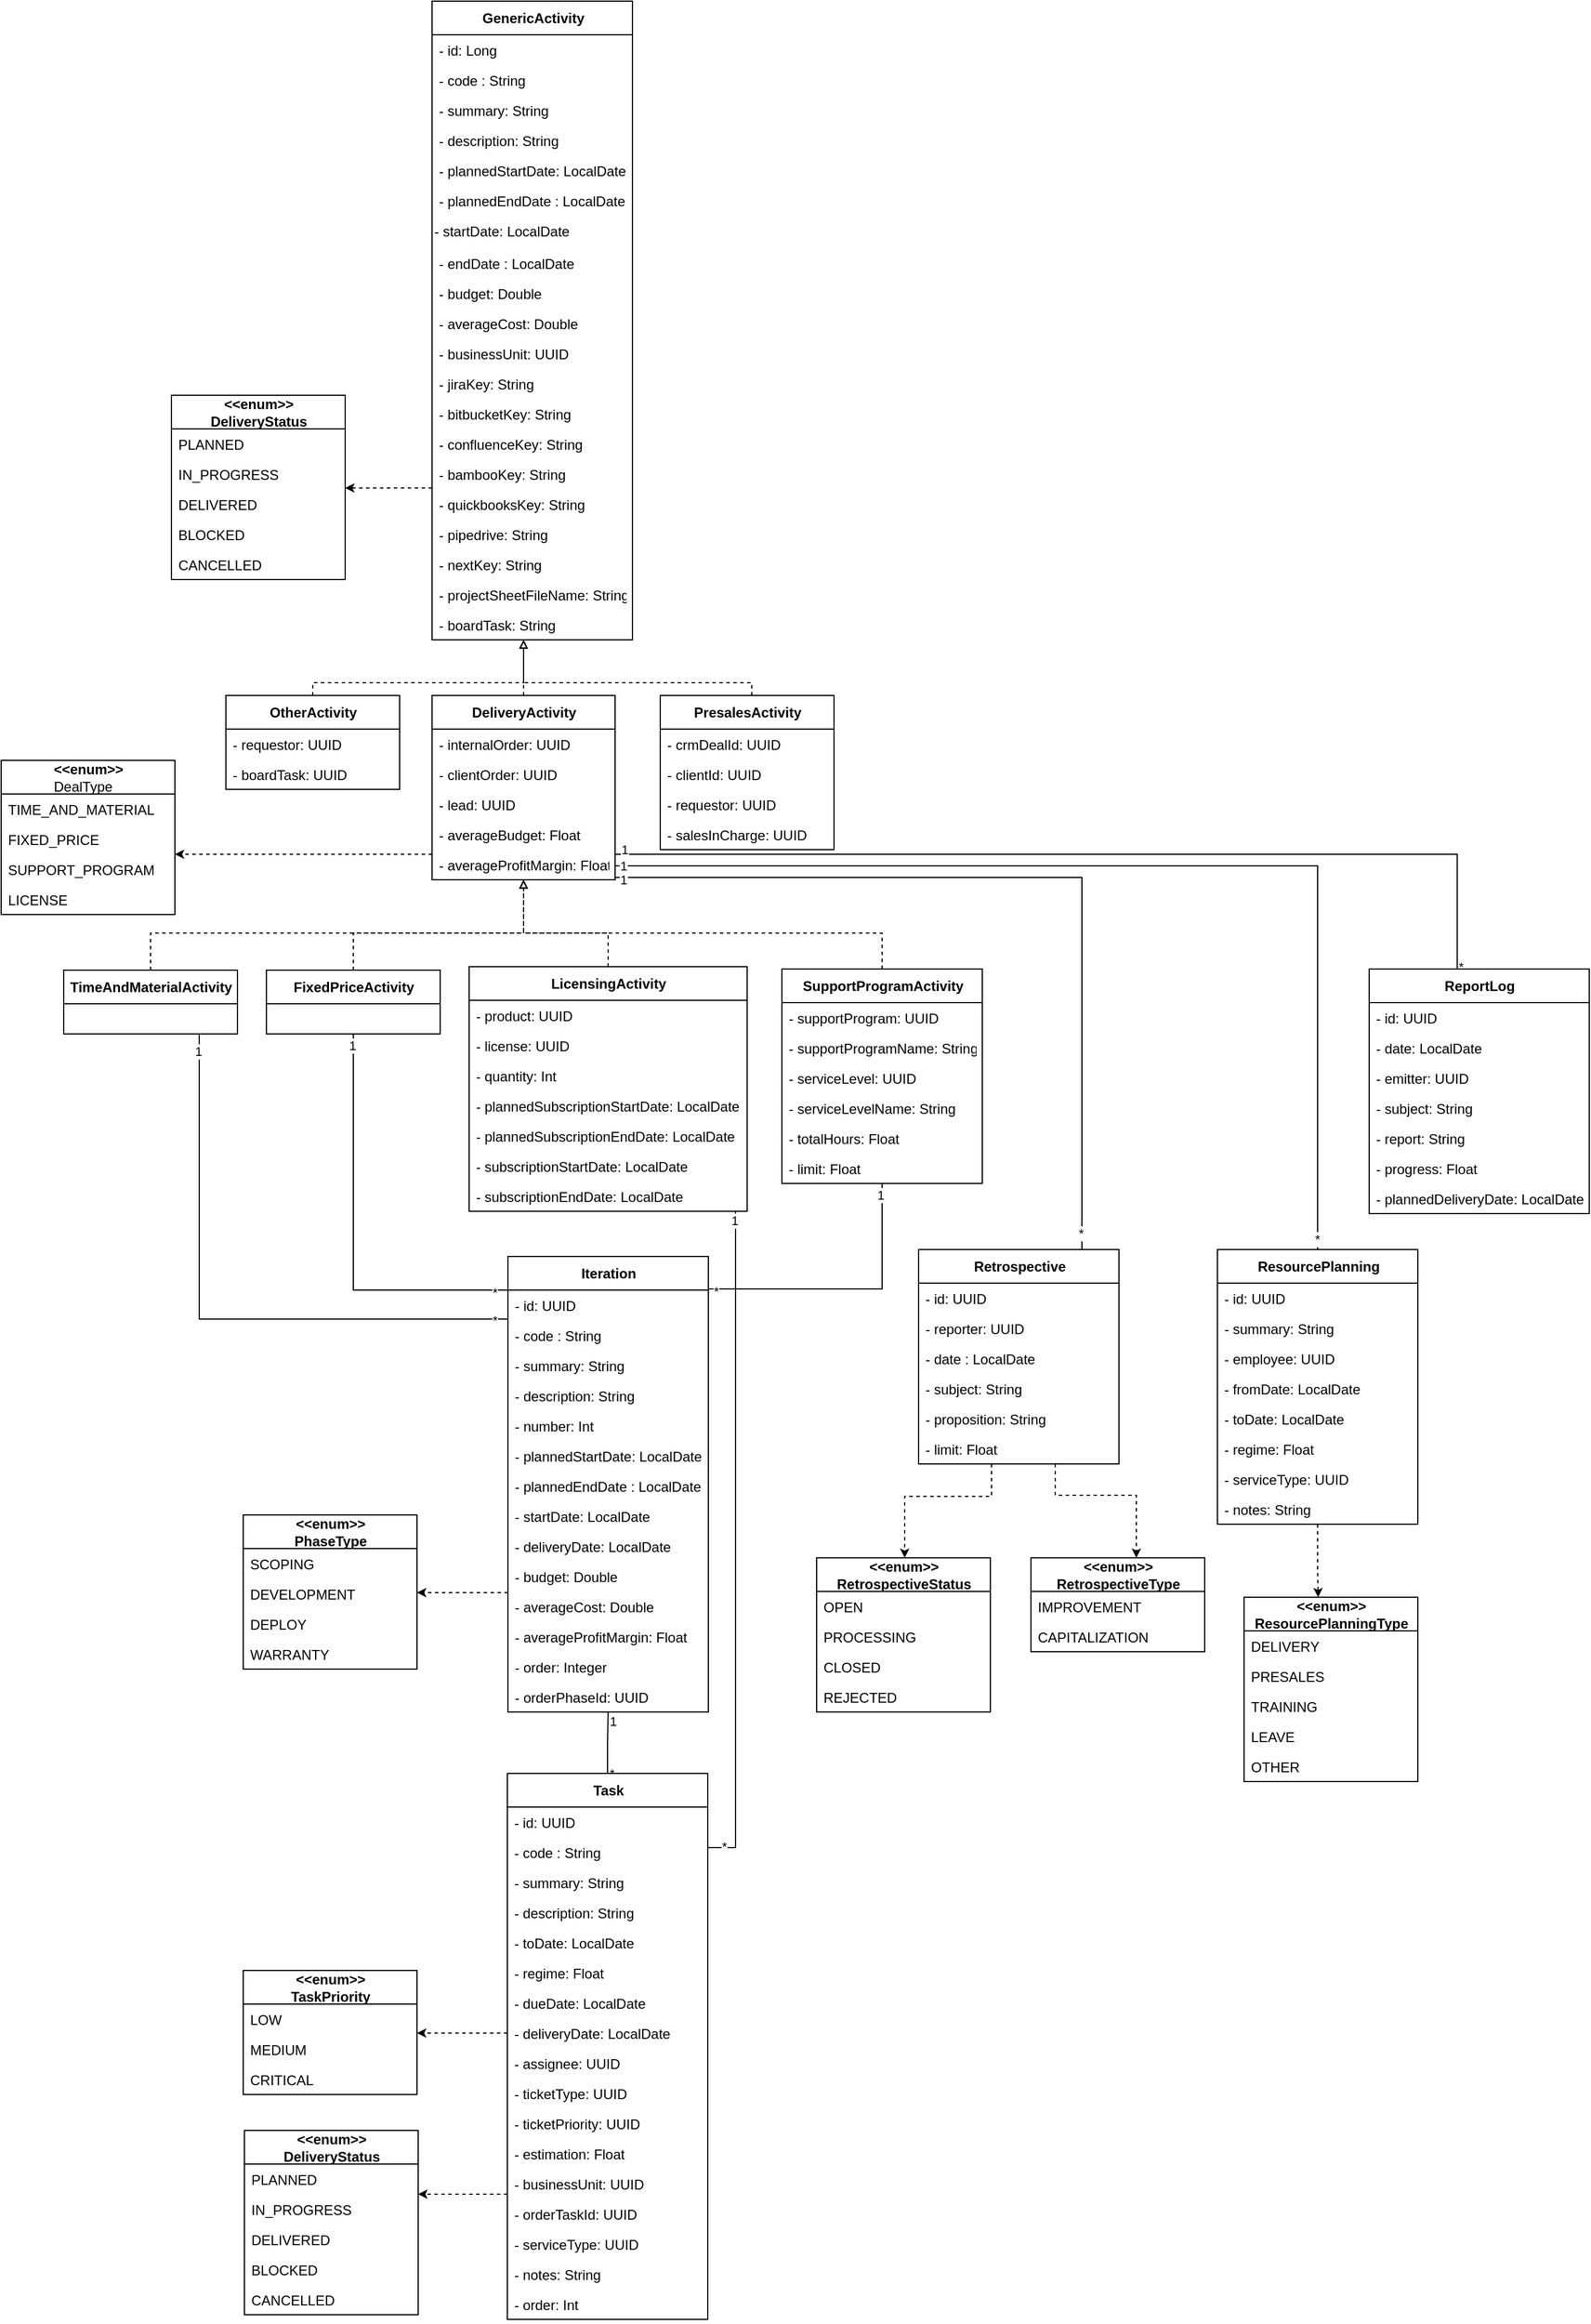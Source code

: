 <mxfile version="17.3.0" type="github">
  <diagram id="bkXCnToB1hzUG0QeASGC" name="Page-1">
    <mxGraphModel dx="1323" dy="254" grid="0" gridSize="10" guides="1" tooltips="1" connect="1" arrows="1" fold="1" page="1" pageScale="1" pageWidth="827" pageHeight="1169" math="0" shadow="0">
      <root>
        <mxCell id="0" />
        <mxCell id="1" parent="0" />
        <mxCell id="s12ok9e1yesrwG63ic8c-1" value="&lt;b&gt;GenericActivity&lt;/b&gt;" style="swimlane;fontStyle=0;align=center;verticalAlign=middle;childLayout=stackLayout;horizontal=1;startSize=29;horizontalStack=0;resizeParent=1;resizeParentMax=0;resizeLast=0;collapsible=0;marginBottom=0;html=1;fontSize=12;labelPosition=center;verticalLabelPosition=middle;container=0;strokeColor=default;swimlaneLine=1;rounded=0;shadow=0;glass=0;sketch=0;perimeterSpacing=0;" vertex="1" parent="1">
          <mxGeometry x="327" y="167" width="173" height="551" as="geometry" />
        </mxCell>
        <mxCell id="s12ok9e1yesrwG63ic8c-2" value="- id: Long" style="text;strokeColor=none;fillColor=none;align=left;verticalAlign=top;spacingLeft=4;spacingRight=4;overflow=hidden;rotatable=0;points=[[0,0.5],[1,0.5]];portConstraint=eastwest;container=0;fontStyle=0" vertex="1" parent="s12ok9e1yesrwG63ic8c-1">
          <mxGeometry y="29" width="173" height="26" as="geometry" />
        </mxCell>
        <mxCell id="s12ok9e1yesrwG63ic8c-3" value="- code : String" style="text;strokeColor=none;fillColor=none;align=left;verticalAlign=top;spacingLeft=4;spacingRight=4;overflow=hidden;rotatable=0;points=[[0,0.5],[1,0.5]];portConstraint=eastwest;container=0;fontStyle=0" vertex="1" parent="s12ok9e1yesrwG63ic8c-1">
          <mxGeometry y="55" width="173" height="26" as="geometry" />
        </mxCell>
        <mxCell id="s12ok9e1yesrwG63ic8c-4" value="- summary: String" style="text;strokeColor=none;fillColor=none;align=left;verticalAlign=top;spacingLeft=4;spacingRight=4;overflow=hidden;rotatable=0;points=[[0,0.5],[1,0.5]];portConstraint=eastwest;container=0;fontStyle=0" vertex="1" parent="s12ok9e1yesrwG63ic8c-1">
          <mxGeometry y="81" width="173" height="26" as="geometry" />
        </mxCell>
        <mxCell id="s12ok9e1yesrwG63ic8c-5" value="- description: String" style="text;strokeColor=none;fillColor=none;align=left;verticalAlign=top;spacingLeft=4;spacingRight=4;overflow=hidden;rotatable=0;points=[[0,0.5],[1,0.5]];portConstraint=eastwest;container=0;fontStyle=0" vertex="1" parent="s12ok9e1yesrwG63ic8c-1">
          <mxGeometry y="107" width="173" height="26" as="geometry" />
        </mxCell>
        <mxCell id="s12ok9e1yesrwG63ic8c-7" value="- plannedStartDate: LocalDate" style="text;strokeColor=none;fillColor=none;align=left;verticalAlign=top;spacingLeft=4;spacingRight=4;overflow=hidden;rotatable=0;points=[[0,0.5],[1,0.5]];portConstraint=eastwest;container=0;fontStyle=0" vertex="1" parent="s12ok9e1yesrwG63ic8c-1">
          <mxGeometry y="133" width="173" height="26" as="geometry" />
        </mxCell>
        <mxCell id="s12ok9e1yesrwG63ic8c-6" value="- plannedEndDate : LocalDate" style="text;strokeColor=none;fillColor=none;align=left;verticalAlign=top;spacingLeft=4;spacingRight=4;overflow=hidden;rotatable=0;points=[[0,0.5],[1,0.5]];portConstraint=eastwest;container=0;fontStyle=0" vertex="1" parent="s12ok9e1yesrwG63ic8c-1">
          <mxGeometry y="159" width="173" height="26" as="geometry" />
        </mxCell>
        <mxCell id="s12ok9e1yesrwG63ic8c-9" value="- startDate:&amp;nbsp;&lt;span&gt;LocalDate&lt;/span&gt;" style="text;whiteSpace=wrap;html=1;" vertex="1" parent="s12ok9e1yesrwG63ic8c-1">
          <mxGeometry y="185" width="173" height="28" as="geometry" />
        </mxCell>
        <mxCell id="s12ok9e1yesrwG63ic8c-8" value="- endDate : LocalDate" style="text;strokeColor=none;fillColor=none;align=left;verticalAlign=top;spacingLeft=4;spacingRight=4;overflow=hidden;rotatable=0;points=[[0,0.5],[1,0.5]];portConstraint=eastwest;container=0;fontStyle=0" vertex="1" parent="s12ok9e1yesrwG63ic8c-1">
          <mxGeometry y="213" width="173" height="26" as="geometry" />
        </mxCell>
        <mxCell id="s12ok9e1yesrwG63ic8c-11" value="- budget: Double" style="text;strokeColor=none;fillColor=none;align=left;verticalAlign=top;spacingLeft=4;spacingRight=4;overflow=hidden;rotatable=0;points=[[0,0.5],[1,0.5]];portConstraint=eastwest;container=0;fontStyle=0" vertex="1" parent="s12ok9e1yesrwG63ic8c-1">
          <mxGeometry y="239" width="173" height="26" as="geometry" />
        </mxCell>
        <mxCell id="s12ok9e1yesrwG63ic8c-12" value="- averageCost: Double" style="text;strokeColor=none;fillColor=none;align=left;verticalAlign=top;spacingLeft=4;spacingRight=4;overflow=hidden;rotatable=0;points=[[0,0.5],[1,0.5]];portConstraint=eastwest;container=0;fontStyle=0" vertex="1" parent="s12ok9e1yesrwG63ic8c-1">
          <mxGeometry y="265" width="173" height="26" as="geometry" />
        </mxCell>
        <mxCell id="s12ok9e1yesrwG63ic8c-14" value="- businessUnit: UUID" style="text;strokeColor=none;fillColor=none;align=left;verticalAlign=top;spacingLeft=4;spacingRight=4;overflow=hidden;rotatable=0;points=[[0,0.5],[1,0.5]];portConstraint=eastwest;container=0;fontStyle=0" vertex="1" parent="s12ok9e1yesrwG63ic8c-1">
          <mxGeometry y="291" width="173" height="26" as="geometry" />
        </mxCell>
        <mxCell id="s12ok9e1yesrwG63ic8c-15" value="- jiraKey: String" style="text;strokeColor=none;fillColor=none;align=left;verticalAlign=top;spacingLeft=4;spacingRight=4;overflow=hidden;rotatable=0;points=[[0,0.5],[1,0.5]];portConstraint=eastwest;container=0;fontStyle=0" vertex="1" parent="s12ok9e1yesrwG63ic8c-1">
          <mxGeometry y="317" width="173" height="26" as="geometry" />
        </mxCell>
        <mxCell id="s12ok9e1yesrwG63ic8c-16" value="- bitbucketKey: String" style="text;strokeColor=none;fillColor=none;align=left;verticalAlign=top;spacingLeft=4;spacingRight=4;overflow=hidden;rotatable=0;points=[[0,0.5],[1,0.5]];portConstraint=eastwest;container=0;fontStyle=0" vertex="1" parent="s12ok9e1yesrwG63ic8c-1">
          <mxGeometry y="343" width="173" height="26" as="geometry" />
        </mxCell>
        <mxCell id="s12ok9e1yesrwG63ic8c-13" value="- confluenceKey: String" style="text;strokeColor=none;fillColor=none;align=left;verticalAlign=top;spacingLeft=4;spacingRight=4;overflow=hidden;rotatable=0;points=[[0,0.5],[1,0.5]];portConstraint=eastwest;container=0;fontStyle=0" vertex="1" parent="s12ok9e1yesrwG63ic8c-1">
          <mxGeometry y="369" width="173" height="26" as="geometry" />
        </mxCell>
        <mxCell id="s12ok9e1yesrwG63ic8c-17" value="- bambooKey: String" style="text;strokeColor=none;fillColor=none;align=left;verticalAlign=top;spacingLeft=4;spacingRight=4;overflow=hidden;rotatable=0;points=[[0,0.5],[1,0.5]];portConstraint=eastwest;container=0;fontStyle=0" vertex="1" parent="s12ok9e1yesrwG63ic8c-1">
          <mxGeometry y="395" width="173" height="26" as="geometry" />
        </mxCell>
        <mxCell id="s12ok9e1yesrwG63ic8c-18" value="- quickbooksKey: String" style="text;strokeColor=none;fillColor=none;align=left;verticalAlign=top;spacingLeft=4;spacingRight=4;overflow=hidden;rotatable=0;points=[[0,0.5],[1,0.5]];portConstraint=eastwest;container=0;fontStyle=0" vertex="1" parent="s12ok9e1yesrwG63ic8c-1">
          <mxGeometry y="421" width="173" height="26" as="geometry" />
        </mxCell>
        <mxCell id="s12ok9e1yesrwG63ic8c-19" value="- pipedrive: String" style="text;strokeColor=none;fillColor=none;align=left;verticalAlign=top;spacingLeft=4;spacingRight=4;overflow=hidden;rotatable=0;points=[[0,0.5],[1,0.5]];portConstraint=eastwest;container=0;fontStyle=0" vertex="1" parent="s12ok9e1yesrwG63ic8c-1">
          <mxGeometry y="447" width="173" height="26" as="geometry" />
        </mxCell>
        <mxCell id="s12ok9e1yesrwG63ic8c-20" value="- nextKey: String" style="text;strokeColor=none;fillColor=none;align=left;verticalAlign=top;spacingLeft=4;spacingRight=4;overflow=hidden;rotatable=0;points=[[0,0.5],[1,0.5]];portConstraint=eastwest;container=0;fontStyle=0" vertex="1" parent="s12ok9e1yesrwG63ic8c-1">
          <mxGeometry y="473" width="173" height="26" as="geometry" />
        </mxCell>
        <mxCell id="s12ok9e1yesrwG63ic8c-22" value="- projectSheetFileName: String" style="text;strokeColor=none;fillColor=none;align=left;verticalAlign=top;spacingLeft=4;spacingRight=4;overflow=hidden;rotatable=0;points=[[0,0.5],[1,0.5]];portConstraint=eastwest;container=0;fontStyle=0" vertex="1" parent="s12ok9e1yesrwG63ic8c-1">
          <mxGeometry y="499" width="173" height="26" as="geometry" />
        </mxCell>
        <mxCell id="s12ok9e1yesrwG63ic8c-21" value="- boardTask: String" style="text;strokeColor=none;fillColor=none;align=left;verticalAlign=top;spacingLeft=4;spacingRight=4;overflow=hidden;rotatable=0;points=[[0,0.5],[1,0.5]];portConstraint=eastwest;container=0;fontStyle=0" vertex="1" parent="s12ok9e1yesrwG63ic8c-1">
          <mxGeometry y="525" width="173" height="26" as="geometry" />
        </mxCell>
        <mxCell id="s12ok9e1yesrwG63ic8c-23" value="&lt;b&gt;&amp;lt;&amp;lt;enum&amp;gt;&amp;gt;&lt;/b&gt;&lt;br&gt;&lt;div style=&quot;text-align: left&quot;&gt;&lt;b&gt;DeliveryStatus&lt;/b&gt;&lt;br&gt;&lt;/div&gt;" style="swimlane;fontStyle=0;align=center;verticalAlign=middle;childLayout=stackLayout;horizontal=1;startSize=29;horizontalStack=0;resizeParent=1;resizeParentMax=0;resizeLast=0;collapsible=0;marginBottom=0;html=1;fontSize=12;labelPosition=center;verticalLabelPosition=middle;container=0;swimlaneLine=1;rounded=0;sketch=0;glass=0;" vertex="1" parent="1">
          <mxGeometry x="102" y="507" width="150" height="159" as="geometry" />
        </mxCell>
        <mxCell id="s12ok9e1yesrwG63ic8c-24" value="PLANNED" style="text;strokeColor=none;fillColor=none;align=left;verticalAlign=top;spacingLeft=4;spacingRight=4;overflow=hidden;rotatable=0;points=[[0,0.5],[1,0.5]];portConstraint=eastwest;container=0;fontStyle=0" vertex="1" parent="s12ok9e1yesrwG63ic8c-23">
          <mxGeometry y="29" width="150" height="26" as="geometry" />
        </mxCell>
        <mxCell id="s12ok9e1yesrwG63ic8c-25" value="IN_PROGRESS" style="text;strokeColor=none;fillColor=none;align=left;verticalAlign=top;spacingLeft=4;spacingRight=4;overflow=hidden;rotatable=0;points=[[0,0.5],[1,0.5]];portConstraint=eastwest;container=0;fontStyle=0" vertex="1" parent="s12ok9e1yesrwG63ic8c-23">
          <mxGeometry y="55" width="150" height="26" as="geometry" />
        </mxCell>
        <mxCell id="s12ok9e1yesrwG63ic8c-26" value="DELIVERED" style="text;strokeColor=none;fillColor=none;align=left;verticalAlign=top;spacingLeft=4;spacingRight=4;overflow=hidden;rotatable=0;points=[[0,0.5],[1,0.5]];portConstraint=eastwest;container=0;fontStyle=0" vertex="1" parent="s12ok9e1yesrwG63ic8c-23">
          <mxGeometry y="81" width="150" height="26" as="geometry" />
        </mxCell>
        <mxCell id="s12ok9e1yesrwG63ic8c-27" value="BLOCKED" style="text;strokeColor=none;fillColor=none;align=left;verticalAlign=top;spacingLeft=4;spacingRight=4;overflow=hidden;rotatable=0;points=[[0,0.5],[1,0.5]];portConstraint=eastwest;container=0;fontStyle=0" vertex="1" parent="s12ok9e1yesrwG63ic8c-23">
          <mxGeometry y="107" width="150" height="26" as="geometry" />
        </mxCell>
        <mxCell id="s12ok9e1yesrwG63ic8c-28" value="CANCELLED" style="text;strokeColor=none;fillColor=none;align=left;verticalAlign=top;spacingLeft=4;spacingRight=4;overflow=hidden;rotatable=0;points=[[0,0.5],[1,0.5]];portConstraint=eastwest;container=0;fontStyle=0" vertex="1" parent="s12ok9e1yesrwG63ic8c-23">
          <mxGeometry y="133" width="150" height="26" as="geometry" />
        </mxCell>
        <mxCell id="s12ok9e1yesrwG63ic8c-29" style="edgeStyle=orthogonalEdgeStyle;rounded=0;orthogonalLoop=1;jettySize=auto;html=1;endSize=5;startSize=5;dashed=1;" edge="1" parent="1" source="s12ok9e1yesrwG63ic8c-1" target="s12ok9e1yesrwG63ic8c-23">
          <mxGeometry relative="1" as="geometry">
            <Array as="points">
              <mxPoint x="312" y="587" />
              <mxPoint x="312" y="587" />
            </Array>
          </mxGeometry>
        </mxCell>
        <mxCell id="s12ok9e1yesrwG63ic8c-30" value="&lt;b&gt;&amp;lt;&amp;lt;enum&amp;gt;&amp;gt;&lt;/b&gt;&lt;br&gt;&lt;div style=&quot;text-align: left&quot;&gt;&lt;b&gt;PhaseType&lt;/b&gt;&lt;br&gt;&lt;/div&gt;" style="swimlane;fontStyle=0;align=center;verticalAlign=middle;childLayout=stackLayout;horizontal=1;startSize=29;horizontalStack=0;resizeParent=1;resizeParentMax=0;resizeLast=0;collapsible=0;marginBottom=0;html=1;fontSize=12;labelPosition=center;verticalLabelPosition=middle;container=0;swimlaneLine=1;rounded=0;sketch=0;glass=0;" vertex="1" parent="1">
          <mxGeometry x="164" y="1473" width="150" height="133" as="geometry" />
        </mxCell>
        <mxCell id="s12ok9e1yesrwG63ic8c-31" value="SCOPING" style="text;strokeColor=none;fillColor=none;align=left;verticalAlign=top;spacingLeft=4;spacingRight=4;overflow=hidden;rotatable=0;points=[[0,0.5],[1,0.5]];portConstraint=eastwest;container=0;fontStyle=0" vertex="1" parent="s12ok9e1yesrwG63ic8c-30">
          <mxGeometry y="29" width="150" height="26" as="geometry" />
        </mxCell>
        <mxCell id="s12ok9e1yesrwG63ic8c-32" value="DEVELOPMENT" style="text;strokeColor=none;fillColor=none;align=left;verticalAlign=top;spacingLeft=4;spacingRight=4;overflow=hidden;rotatable=0;points=[[0,0.5],[1,0.5]];portConstraint=eastwest;container=0;fontStyle=0" vertex="1" parent="s12ok9e1yesrwG63ic8c-30">
          <mxGeometry y="55" width="150" height="26" as="geometry" />
        </mxCell>
        <mxCell id="s12ok9e1yesrwG63ic8c-33" value="DEPLOY" style="text;strokeColor=none;fillColor=none;align=left;verticalAlign=top;spacingLeft=4;spacingRight=4;overflow=hidden;rotatable=0;points=[[0,0.5],[1,0.5]];portConstraint=eastwest;container=0;fontStyle=0" vertex="1" parent="s12ok9e1yesrwG63ic8c-30">
          <mxGeometry y="81" width="150" height="26" as="geometry" />
        </mxCell>
        <mxCell id="s12ok9e1yesrwG63ic8c-34" value="WARRANTY" style="text;strokeColor=none;fillColor=none;align=left;verticalAlign=top;spacingLeft=4;spacingRight=4;overflow=hidden;rotatable=0;points=[[0,0.5],[1,0.5]];portConstraint=eastwest;container=0;fontStyle=0" vertex="1" parent="s12ok9e1yesrwG63ic8c-30">
          <mxGeometry y="107" width="150" height="26" as="geometry" />
        </mxCell>
        <mxCell id="s12ok9e1yesrwG63ic8c-79" style="edgeStyle=orthogonalEdgeStyle;rounded=0;orthogonalLoop=1;jettySize=auto;html=1;dashed=1;startSize=5;endSize=5;endArrow=block;endFill=0;" edge="1" parent="1" source="s12ok9e1yesrwG63ic8c-37" target="s12ok9e1yesrwG63ic8c-1">
          <mxGeometry relative="1" as="geometry">
            <Array as="points">
              <mxPoint x="224" y="755" />
              <mxPoint x="406" y="755" />
            </Array>
          </mxGeometry>
        </mxCell>
        <mxCell id="s12ok9e1yesrwG63ic8c-37" value="&lt;b&gt;OtherActivity&lt;/b&gt;" style="swimlane;fontStyle=0;align=center;verticalAlign=middle;childLayout=stackLayout;horizontal=1;startSize=29;horizontalStack=0;resizeParent=1;resizeParentMax=0;resizeLast=0;collapsible=0;marginBottom=0;html=1;fontSize=12;labelPosition=center;verticalLabelPosition=middle;container=0;swimlaneLine=1;rounded=0;sketch=0;glass=0;" vertex="1" parent="1">
          <mxGeometry x="149" y="766" width="150" height="81" as="geometry" />
        </mxCell>
        <mxCell id="s12ok9e1yesrwG63ic8c-38" value="- requestor: UUID" style="text;strokeColor=none;fillColor=none;align=left;verticalAlign=top;spacingLeft=4;spacingRight=4;overflow=hidden;rotatable=0;points=[[0,0.5],[1,0.5]];portConstraint=eastwest;container=0;fontStyle=0" vertex="1" parent="s12ok9e1yesrwG63ic8c-37">
          <mxGeometry y="29" width="150" height="26" as="geometry" />
        </mxCell>
        <mxCell id="s12ok9e1yesrwG63ic8c-39" value="- boardTask: UUID" style="text;strokeColor=none;fillColor=none;align=left;verticalAlign=top;spacingLeft=4;spacingRight=4;overflow=hidden;rotatable=0;points=[[0,0.5],[1,0.5]];portConstraint=eastwest;container=0;fontStyle=0" vertex="1" parent="s12ok9e1yesrwG63ic8c-37">
          <mxGeometry y="55" width="150" height="26" as="geometry" />
        </mxCell>
        <mxCell id="s12ok9e1yesrwG63ic8c-81" style="edgeStyle=orthogonalEdgeStyle;rounded=0;orthogonalLoop=1;jettySize=auto;html=1;dashed=1;endArrow=block;endFill=0;startSize=5;endSize=5;" edge="1" parent="1" source="s12ok9e1yesrwG63ic8c-43" target="s12ok9e1yesrwG63ic8c-1">
          <mxGeometry relative="1" as="geometry">
            <Array as="points">
              <mxPoint x="603" y="755" />
              <mxPoint x="406" y="755" />
            </Array>
          </mxGeometry>
        </mxCell>
        <mxCell id="s12ok9e1yesrwG63ic8c-43" value="&lt;span style=&quot;text-align: left&quot;&gt;PresalesActivity&lt;/span&gt;" style="swimlane;fontStyle=1;align=center;verticalAlign=middle;childLayout=stackLayout;horizontal=1;startSize=29;horizontalStack=0;resizeParent=1;resizeParentMax=0;resizeLast=0;collapsible=0;marginBottom=0;html=1;fontSize=12;labelPosition=center;verticalLabelPosition=middle;container=0;swimlaneLine=1;rounded=0;sketch=0;glass=0;" vertex="1" parent="1">
          <mxGeometry x="524" y="766" width="150" height="133" as="geometry" />
        </mxCell>
        <mxCell id="s12ok9e1yesrwG63ic8c-44" value="- crmDealId: UUID" style="text;strokeColor=none;fillColor=none;align=left;verticalAlign=top;spacingLeft=4;spacingRight=4;overflow=hidden;rotatable=0;points=[[0,0.5],[1,0.5]];portConstraint=eastwest;container=0;fontStyle=0" vertex="1" parent="s12ok9e1yesrwG63ic8c-43">
          <mxGeometry y="29" width="150" height="26" as="geometry" />
        </mxCell>
        <mxCell id="s12ok9e1yesrwG63ic8c-45" value="- clientId: UUID" style="text;strokeColor=none;fillColor=none;align=left;verticalAlign=top;spacingLeft=4;spacingRight=4;overflow=hidden;rotatable=0;points=[[0,0.5],[1,0.5]];portConstraint=eastwest;container=0;fontStyle=0" vertex="1" parent="s12ok9e1yesrwG63ic8c-43">
          <mxGeometry y="55" width="150" height="26" as="geometry" />
        </mxCell>
        <mxCell id="s12ok9e1yesrwG63ic8c-48" value="- requestor: UUID" style="text;strokeColor=none;fillColor=none;align=left;verticalAlign=top;spacingLeft=4;spacingRight=4;overflow=hidden;rotatable=0;points=[[0,0.5],[1,0.5]];portConstraint=eastwest;container=0;fontStyle=0" vertex="1" parent="s12ok9e1yesrwG63ic8c-43">
          <mxGeometry y="81" width="150" height="26" as="geometry" />
        </mxCell>
        <mxCell id="s12ok9e1yesrwG63ic8c-49" value="- salesInCharge: UUID" style="text;strokeColor=none;fillColor=none;align=left;verticalAlign=top;spacingLeft=4;spacingRight=4;overflow=hidden;rotatable=0;points=[[0,0.5],[1,0.5]];portConstraint=eastwest;container=0;fontStyle=0" vertex="1" parent="s12ok9e1yesrwG63ic8c-43">
          <mxGeometry y="107" width="150" height="26" as="geometry" />
        </mxCell>
        <mxCell id="s12ok9e1yesrwG63ic8c-80" style="edgeStyle=orthogonalEdgeStyle;rounded=0;orthogonalLoop=1;jettySize=auto;html=1;dashed=1;endArrow=block;endFill=0;startSize=5;endSize=5;" edge="1" parent="1" source="s12ok9e1yesrwG63ic8c-50" target="s12ok9e1yesrwG63ic8c-1">
          <mxGeometry relative="1" as="geometry">
            <Array as="points">
              <mxPoint x="414" y="767" />
              <mxPoint x="414" y="767" />
            </Array>
          </mxGeometry>
        </mxCell>
        <mxCell id="s12ok9e1yesrwG63ic8c-50" value="DeliveryActivity" style="swimlane;fontStyle=1;align=center;verticalAlign=middle;childLayout=stackLayout;horizontal=1;startSize=29;horizontalStack=0;resizeParent=1;resizeParentMax=0;resizeLast=0;collapsible=0;marginBottom=0;html=1;fontSize=12;labelPosition=center;verticalLabelPosition=middle;container=0;swimlaneLine=1;rounded=0;sketch=0;glass=0;" vertex="1" parent="1">
          <mxGeometry x="327" y="766" width="158" height="159" as="geometry" />
        </mxCell>
        <mxCell id="s12ok9e1yesrwG63ic8c-51" value="- internalOrder: UUID" style="text;strokeColor=none;fillColor=none;align=left;verticalAlign=top;spacingLeft=4;spacingRight=4;overflow=hidden;rotatable=0;points=[[0,0.5],[1,0.5]];portConstraint=eastwest;container=0;fontStyle=0" vertex="1" parent="s12ok9e1yesrwG63ic8c-50">
          <mxGeometry y="29" width="158" height="26" as="geometry" />
        </mxCell>
        <mxCell id="s12ok9e1yesrwG63ic8c-52" value="- clientOrder: UUID" style="text;strokeColor=none;fillColor=none;align=left;verticalAlign=top;spacingLeft=4;spacingRight=4;overflow=hidden;rotatable=0;points=[[0,0.5],[1,0.5]];portConstraint=eastwest;container=0;fontStyle=0" vertex="1" parent="s12ok9e1yesrwG63ic8c-50">
          <mxGeometry y="55" width="158" height="26" as="geometry" />
        </mxCell>
        <mxCell id="s12ok9e1yesrwG63ic8c-53" value="- lead: UUID" style="text;strokeColor=none;fillColor=none;align=left;verticalAlign=top;spacingLeft=4;spacingRight=4;overflow=hidden;rotatable=0;points=[[0,0.5],[1,0.5]];portConstraint=eastwest;container=0;fontStyle=0" vertex="1" parent="s12ok9e1yesrwG63ic8c-50">
          <mxGeometry y="81" width="158" height="26" as="geometry" />
        </mxCell>
        <mxCell id="s12ok9e1yesrwG63ic8c-54" value="- averageBudget: Float" style="text;strokeColor=none;fillColor=none;align=left;verticalAlign=top;spacingLeft=4;spacingRight=4;overflow=hidden;rotatable=0;points=[[0,0.5],[1,0.5]];portConstraint=eastwest;container=0;fontStyle=0" vertex="1" parent="s12ok9e1yesrwG63ic8c-50">
          <mxGeometry y="107" width="158" height="26" as="geometry" />
        </mxCell>
        <mxCell id="s12ok9e1yesrwG63ic8c-56" value="- averageProfitMargin: Float" style="text;strokeColor=none;fillColor=none;align=left;verticalAlign=top;spacingLeft=4;spacingRight=4;overflow=hidden;rotatable=0;points=[[0,0.5],[1,0.5]];portConstraint=eastwest;container=0;fontStyle=0" vertex="1" parent="s12ok9e1yesrwG63ic8c-50">
          <mxGeometry y="133" width="158" height="26" as="geometry" />
        </mxCell>
        <mxCell id="s12ok9e1yesrwG63ic8c-84" style="edgeStyle=orthogonalEdgeStyle;rounded=0;orthogonalLoop=1;jettySize=auto;html=1;dashed=1;endArrow=block;endFill=0;startSize=5;endSize=5;" edge="1" parent="1" source="s12ok9e1yesrwG63ic8c-57" target="s12ok9e1yesrwG63ic8c-50">
          <mxGeometry relative="1" as="geometry">
            <Array as="points">
              <mxPoint x="259" y="971" />
              <mxPoint x="406" y="971" />
            </Array>
          </mxGeometry>
        </mxCell>
        <mxCell id="s12ok9e1yesrwG63ic8c-115" value="" style="edgeStyle=orthogonalEdgeStyle;rounded=0;orthogonalLoop=1;jettySize=auto;html=1;endArrow=none;endFill=0;startSize=5;endSize=5;" edge="1" parent="1" source="s12ok9e1yesrwG63ic8c-62" target="s12ok9e1yesrwG63ic8c-86">
          <mxGeometry relative="1" as="geometry">
            <mxPoint x="-25" y="1125" as="targetPoint" />
            <Array as="points">
              <mxPoint x="126" y="1304" />
            </Array>
          </mxGeometry>
        </mxCell>
        <mxCell id="s12ok9e1yesrwG63ic8c-116" value="1" style="edgeLabel;html=1;align=center;verticalAlign=middle;resizable=0;points=[];" vertex="1" connectable="0" parent="s12ok9e1yesrwG63ic8c-115">
          <mxGeometry x="-0.944" y="-1" relative="1" as="geometry">
            <mxPoint as="offset" />
          </mxGeometry>
        </mxCell>
        <mxCell id="s12ok9e1yesrwG63ic8c-117" value="*" style="edgeLabel;html=1;align=center;verticalAlign=middle;resizable=0;points=[];" vertex="1" connectable="0" parent="s12ok9e1yesrwG63ic8c-115">
          <mxGeometry x="0.931" relative="1" as="geometry">
            <mxPoint x="6" y="1" as="offset" />
          </mxGeometry>
        </mxCell>
        <mxCell id="s12ok9e1yesrwG63ic8c-57" value="FixedPriceActivity" style="swimlane;fontStyle=1;align=center;verticalAlign=middle;childLayout=stackLayout;horizontal=1;startSize=29;horizontalStack=0;resizeParent=1;resizeParentMax=0;resizeLast=0;collapsible=0;marginBottom=0;html=1;fontSize=12;labelPosition=center;verticalLabelPosition=middle;container=0;swimlaneLine=1;rounded=0;sketch=0;glass=0;" vertex="1" parent="1">
          <mxGeometry x="184" y="1003" width="150" height="55" as="geometry" />
        </mxCell>
        <mxCell id="s12ok9e1yesrwG63ic8c-85" style="edgeStyle=orthogonalEdgeStyle;rounded=0;orthogonalLoop=1;jettySize=auto;html=1;dashed=1;endArrow=block;endFill=0;startSize=5;endSize=5;" edge="1" parent="1" source="s12ok9e1yesrwG63ic8c-62" target="s12ok9e1yesrwG63ic8c-50">
          <mxGeometry relative="1" as="geometry">
            <Array as="points">
              <mxPoint x="84" y="971" />
              <mxPoint x="406" y="971" />
            </Array>
          </mxGeometry>
        </mxCell>
        <mxCell id="s12ok9e1yesrwG63ic8c-112" style="edgeStyle=orthogonalEdgeStyle;rounded=0;orthogonalLoop=1;jettySize=auto;html=1;endArrow=none;endFill=0;startSize=5;endSize=5;" edge="1" parent="1" source="s12ok9e1yesrwG63ic8c-57" target="s12ok9e1yesrwG63ic8c-86">
          <mxGeometry relative="1" as="geometry">
            <Array as="points">
              <mxPoint x="259" y="1279" />
            </Array>
          </mxGeometry>
        </mxCell>
        <mxCell id="s12ok9e1yesrwG63ic8c-113" value="*" style="edgeLabel;html=1;align=center;verticalAlign=middle;resizable=0;points=[];" vertex="1" connectable="0" parent="s12ok9e1yesrwG63ic8c-112">
          <mxGeometry x="0.927" y="-2" relative="1" as="geometry">
            <mxPoint x="1" as="offset" />
          </mxGeometry>
        </mxCell>
        <mxCell id="s12ok9e1yesrwG63ic8c-114" value="1" style="edgeLabel;html=1;align=center;verticalAlign=middle;resizable=0;points=[];" vertex="1" connectable="0" parent="s12ok9e1yesrwG63ic8c-112">
          <mxGeometry x="-0.924" y="1" relative="1" as="geometry">
            <mxPoint x="-2" y="-4" as="offset" />
          </mxGeometry>
        </mxCell>
        <mxCell id="s12ok9e1yesrwG63ic8c-62" value="TimeAndMaterialActivity" style="swimlane;fontStyle=1;align=center;verticalAlign=middle;childLayout=stackLayout;horizontal=1;startSize=29;horizontalStack=0;resizeParent=1;resizeParentMax=0;resizeLast=0;collapsible=0;marginBottom=0;html=1;fontSize=12;labelPosition=center;verticalLabelPosition=middle;container=0;swimlaneLine=1;rounded=0;sketch=0;glass=0;" vertex="1" parent="1">
          <mxGeometry x="9" y="1003" width="150" height="55" as="geometry" />
        </mxCell>
        <mxCell id="s12ok9e1yesrwG63ic8c-83" style="edgeStyle=orthogonalEdgeStyle;rounded=0;orthogonalLoop=1;jettySize=auto;html=1;dashed=1;endArrow=block;endFill=0;startSize=5;endSize=5;" edge="1" parent="1" source="s12ok9e1yesrwG63ic8c-63" target="s12ok9e1yesrwG63ic8c-50">
          <mxGeometry relative="1" as="geometry">
            <Array as="points">
              <mxPoint x="479" y="971" />
              <mxPoint x="406" y="971" />
            </Array>
          </mxGeometry>
        </mxCell>
        <mxCell id="s12ok9e1yesrwG63ic8c-63" value="LicensingActivity" style="swimlane;fontStyle=1;align=center;verticalAlign=middle;childLayout=stackLayout;horizontal=1;startSize=29;horizontalStack=0;resizeParent=1;resizeParentMax=0;resizeLast=0;collapsible=0;marginBottom=0;html=1;fontSize=12;labelPosition=center;verticalLabelPosition=middle;container=0;swimlaneLine=1;rounded=0;sketch=0;glass=0;" vertex="1" parent="1">
          <mxGeometry x="359" y="1000" width="240" height="211" as="geometry" />
        </mxCell>
        <mxCell id="s12ok9e1yesrwG63ic8c-64" value="- product: UUID" style="text;strokeColor=none;fillColor=none;align=left;verticalAlign=top;spacingLeft=4;spacingRight=4;overflow=hidden;rotatable=0;points=[[0,0.5],[1,0.5]];portConstraint=eastwest;container=0;fontStyle=0" vertex="1" parent="s12ok9e1yesrwG63ic8c-63">
          <mxGeometry y="29" width="240" height="26" as="geometry" />
        </mxCell>
        <mxCell id="s12ok9e1yesrwG63ic8c-65" value="- license: UUID" style="text;strokeColor=none;fillColor=none;align=left;verticalAlign=top;spacingLeft=4;spacingRight=4;overflow=hidden;rotatable=0;points=[[0,0.5],[1,0.5]];portConstraint=eastwest;container=0;fontStyle=0" vertex="1" parent="s12ok9e1yesrwG63ic8c-63">
          <mxGeometry y="55" width="240" height="26" as="geometry" />
        </mxCell>
        <mxCell id="s12ok9e1yesrwG63ic8c-66" value="- quantity: Int" style="text;strokeColor=none;fillColor=none;align=left;verticalAlign=top;spacingLeft=4;spacingRight=4;overflow=hidden;rotatable=0;points=[[0,0.5],[1,0.5]];portConstraint=eastwest;container=0;fontStyle=0" vertex="1" parent="s12ok9e1yesrwG63ic8c-63">
          <mxGeometry y="81" width="240" height="26" as="geometry" />
        </mxCell>
        <mxCell id="s12ok9e1yesrwG63ic8c-67" value="- plannedSubscriptionStartDate: LocalDate" style="text;strokeColor=none;fillColor=none;align=left;verticalAlign=top;spacingLeft=4;spacingRight=4;overflow=hidden;rotatable=0;points=[[0,0.5],[1,0.5]];portConstraint=eastwest;container=0;fontStyle=0" vertex="1" parent="s12ok9e1yesrwG63ic8c-63">
          <mxGeometry y="107" width="240" height="26" as="geometry" />
        </mxCell>
        <mxCell id="s12ok9e1yesrwG63ic8c-68" value="- plannedSubscriptionEndDate: LocalDate" style="text;strokeColor=none;fillColor=none;align=left;verticalAlign=top;spacingLeft=4;spacingRight=4;overflow=hidden;rotatable=0;points=[[0,0.5],[1,0.5]];portConstraint=eastwest;container=0;fontStyle=0" vertex="1" parent="s12ok9e1yesrwG63ic8c-63">
          <mxGeometry y="133" width="240" height="26" as="geometry" />
        </mxCell>
        <mxCell id="s12ok9e1yesrwG63ic8c-69" value="- subscriptionStartDate: LocalDate" style="text;strokeColor=none;fillColor=none;align=left;verticalAlign=top;spacingLeft=4;spacingRight=4;overflow=hidden;rotatable=0;points=[[0,0.5],[1,0.5]];portConstraint=eastwest;container=0;fontStyle=0" vertex="1" parent="s12ok9e1yesrwG63ic8c-63">
          <mxGeometry y="159" width="240" height="26" as="geometry" />
        </mxCell>
        <mxCell id="s12ok9e1yesrwG63ic8c-70" value="- subscriptionEndDate: LocalDate" style="text;strokeColor=none;fillColor=none;align=left;verticalAlign=top;spacingLeft=4;spacingRight=4;overflow=hidden;rotatable=0;points=[[0,0.5],[1,0.5]];portConstraint=eastwest;container=0;fontStyle=0" vertex="1" parent="s12ok9e1yesrwG63ic8c-63">
          <mxGeometry y="185" width="240" height="26" as="geometry" />
        </mxCell>
        <mxCell id="s12ok9e1yesrwG63ic8c-82" style="edgeStyle=orthogonalEdgeStyle;rounded=0;orthogonalLoop=1;jettySize=auto;html=1;dashed=1;endArrow=block;endFill=0;startSize=5;endSize=5;" edge="1" parent="1" source="s12ok9e1yesrwG63ic8c-71" target="s12ok9e1yesrwG63ic8c-50">
          <mxGeometry relative="1" as="geometry">
            <Array as="points">
              <mxPoint x="716" y="971" />
              <mxPoint x="406" y="971" />
            </Array>
          </mxGeometry>
        </mxCell>
        <mxCell id="s12ok9e1yesrwG63ic8c-118" style="edgeStyle=orthogonalEdgeStyle;rounded=0;orthogonalLoop=1;jettySize=auto;html=1;endArrow=none;endFill=0;startSize=5;endSize=5;" edge="1" parent="1" source="s12ok9e1yesrwG63ic8c-71" target="s12ok9e1yesrwG63ic8c-86">
          <mxGeometry relative="1" as="geometry">
            <Array as="points">
              <mxPoint x="716" y="1278" />
            </Array>
          </mxGeometry>
        </mxCell>
        <mxCell id="s12ok9e1yesrwG63ic8c-119" value="1" style="edgeLabel;html=1;align=center;verticalAlign=middle;resizable=0;points=[];" vertex="1" connectable="0" parent="s12ok9e1yesrwG63ic8c-118">
          <mxGeometry x="-0.972" y="2" relative="1" as="geometry">
            <mxPoint x="-4" y="6" as="offset" />
          </mxGeometry>
        </mxCell>
        <mxCell id="s12ok9e1yesrwG63ic8c-120" value="*" style="edgeLabel;html=1;align=center;verticalAlign=middle;resizable=0;points=[];" vertex="1" connectable="0" parent="s12ok9e1yesrwG63ic8c-118">
          <mxGeometry x="0.986" y="-1" relative="1" as="geometry">
            <mxPoint x="5" y="3" as="offset" />
          </mxGeometry>
        </mxCell>
        <mxCell id="s12ok9e1yesrwG63ic8c-71" value="SupportProgramActivity" style="swimlane;fontStyle=1;align=center;verticalAlign=middle;childLayout=stackLayout;horizontal=1;startSize=29;horizontalStack=0;resizeParent=1;resizeParentMax=0;resizeLast=0;collapsible=0;marginBottom=0;html=1;fontSize=12;labelPosition=center;verticalLabelPosition=middle;container=0;swimlaneLine=1;rounded=0;sketch=0;glass=0;" vertex="1" parent="1">
          <mxGeometry x="629" y="1002" width="173" height="185" as="geometry" />
        </mxCell>
        <mxCell id="s12ok9e1yesrwG63ic8c-72" value="- supportProgram: UUID" style="text;strokeColor=none;fillColor=none;align=left;verticalAlign=top;spacingLeft=4;spacingRight=4;overflow=hidden;rotatable=0;points=[[0,0.5],[1,0.5]];portConstraint=eastwest;container=0;fontStyle=0" vertex="1" parent="s12ok9e1yesrwG63ic8c-71">
          <mxGeometry y="29" width="173" height="26" as="geometry" />
        </mxCell>
        <mxCell id="s12ok9e1yesrwG63ic8c-73" value="- supportProgramName: String" style="text;strokeColor=none;fillColor=none;align=left;verticalAlign=top;spacingLeft=4;spacingRight=4;overflow=hidden;rotatable=0;points=[[0,0.5],[1,0.5]];portConstraint=eastwest;container=0;fontStyle=0" vertex="1" parent="s12ok9e1yesrwG63ic8c-71">
          <mxGeometry y="55" width="173" height="26" as="geometry" />
        </mxCell>
        <mxCell id="s12ok9e1yesrwG63ic8c-74" value="- serviceLevel: UUID" style="text;strokeColor=none;fillColor=none;align=left;verticalAlign=top;spacingLeft=4;spacingRight=4;overflow=hidden;rotatable=0;points=[[0,0.5],[1,0.5]];portConstraint=eastwest;container=0;fontStyle=0" vertex="1" parent="s12ok9e1yesrwG63ic8c-71">
          <mxGeometry y="81" width="173" height="26" as="geometry" />
        </mxCell>
        <mxCell id="s12ok9e1yesrwG63ic8c-75" value="- serviceLevelName: String" style="text;strokeColor=none;fillColor=none;align=left;verticalAlign=top;spacingLeft=4;spacingRight=4;overflow=hidden;rotatable=0;points=[[0,0.5],[1,0.5]];portConstraint=eastwest;container=0;fontStyle=0" vertex="1" parent="s12ok9e1yesrwG63ic8c-71">
          <mxGeometry y="107" width="173" height="26" as="geometry" />
        </mxCell>
        <mxCell id="s12ok9e1yesrwG63ic8c-76" value="- totalHours: Float" style="text;strokeColor=none;fillColor=none;align=left;verticalAlign=top;spacingLeft=4;spacingRight=4;overflow=hidden;rotatable=0;points=[[0,0.5],[1,0.5]];portConstraint=eastwest;container=0;fontStyle=0" vertex="1" parent="s12ok9e1yesrwG63ic8c-71">
          <mxGeometry y="133" width="173" height="26" as="geometry" />
        </mxCell>
        <mxCell id="s12ok9e1yesrwG63ic8c-77" value="- limit: Float" style="text;strokeColor=none;fillColor=none;align=left;verticalAlign=top;spacingLeft=4;spacingRight=4;overflow=hidden;rotatable=0;points=[[0,0.5],[1,0.5]];portConstraint=eastwest;container=0;fontStyle=0" vertex="1" parent="s12ok9e1yesrwG63ic8c-71">
          <mxGeometry y="159" width="173" height="26" as="geometry" />
        </mxCell>
        <mxCell id="s12ok9e1yesrwG63ic8c-86" value="&lt;b&gt;Iteration&lt;/b&gt;" style="swimlane;fontStyle=0;align=center;verticalAlign=middle;childLayout=stackLayout;horizontal=1;startSize=29;horizontalStack=0;resizeParent=1;resizeParentMax=0;resizeLast=0;collapsible=0;marginBottom=0;html=1;fontSize=12;labelPosition=center;verticalLabelPosition=middle;container=0;strokeColor=default;swimlaneLine=1;rounded=0;shadow=0;glass=0;sketch=0;perimeterSpacing=0;" vertex="1" parent="1">
          <mxGeometry x="392.5" y="1250" width="173" height="393" as="geometry" />
        </mxCell>
        <mxCell id="s12ok9e1yesrwG63ic8c-87" value="- id: UUID" style="text;strokeColor=none;fillColor=none;align=left;verticalAlign=top;spacingLeft=4;spacingRight=4;overflow=hidden;rotatable=0;points=[[0,0.5],[1,0.5]];portConstraint=eastwest;container=0;fontStyle=0" vertex="1" parent="s12ok9e1yesrwG63ic8c-86">
          <mxGeometry y="29" width="173" height="26" as="geometry" />
        </mxCell>
        <mxCell id="s12ok9e1yesrwG63ic8c-88" value="- code : String" style="text;strokeColor=none;fillColor=none;align=left;verticalAlign=top;spacingLeft=4;spacingRight=4;overflow=hidden;rotatable=0;points=[[0,0.5],[1,0.5]];portConstraint=eastwest;container=0;fontStyle=0" vertex="1" parent="s12ok9e1yesrwG63ic8c-86">
          <mxGeometry y="55" width="173" height="26" as="geometry" />
        </mxCell>
        <mxCell id="s12ok9e1yesrwG63ic8c-89" value="- summary: String" style="text;strokeColor=none;fillColor=none;align=left;verticalAlign=top;spacingLeft=4;spacingRight=4;overflow=hidden;rotatable=0;points=[[0,0.5],[1,0.5]];portConstraint=eastwest;container=0;fontStyle=0" vertex="1" parent="s12ok9e1yesrwG63ic8c-86">
          <mxGeometry y="81" width="173" height="26" as="geometry" />
        </mxCell>
        <mxCell id="s12ok9e1yesrwG63ic8c-107" value="- description: String" style="text;strokeColor=none;fillColor=none;align=left;verticalAlign=top;spacingLeft=4;spacingRight=4;overflow=hidden;rotatable=0;points=[[0,0.5],[1,0.5]];portConstraint=eastwest;container=0;fontStyle=0" vertex="1" parent="s12ok9e1yesrwG63ic8c-86">
          <mxGeometry y="107" width="173" height="26" as="geometry" />
        </mxCell>
        <mxCell id="s12ok9e1yesrwG63ic8c-90" value="- number: Int" style="text;strokeColor=none;fillColor=none;align=left;verticalAlign=top;spacingLeft=4;spacingRight=4;overflow=hidden;rotatable=0;points=[[0,0.5],[1,0.5]];portConstraint=eastwest;container=0;fontStyle=0" vertex="1" parent="s12ok9e1yesrwG63ic8c-86">
          <mxGeometry y="133" width="173" height="26" as="geometry" />
        </mxCell>
        <mxCell id="s12ok9e1yesrwG63ic8c-91" value="- plannedStartDate: LocalDate" style="text;strokeColor=none;fillColor=none;align=left;verticalAlign=top;spacingLeft=4;spacingRight=4;overflow=hidden;rotatable=0;points=[[0,0.5],[1,0.5]];portConstraint=eastwest;container=0;fontStyle=0" vertex="1" parent="s12ok9e1yesrwG63ic8c-86">
          <mxGeometry y="159" width="173" height="26" as="geometry" />
        </mxCell>
        <mxCell id="s12ok9e1yesrwG63ic8c-92" value="- plannedEndDate : LocalDate" style="text;strokeColor=none;fillColor=none;align=left;verticalAlign=top;spacingLeft=4;spacingRight=4;overflow=hidden;rotatable=0;points=[[0,0.5],[1,0.5]];portConstraint=eastwest;container=0;fontStyle=0" vertex="1" parent="s12ok9e1yesrwG63ic8c-86">
          <mxGeometry y="185" width="173" height="26" as="geometry" />
        </mxCell>
        <mxCell id="s12ok9e1yesrwG63ic8c-110" value="- startDate: LocalDate" style="text;strokeColor=none;fillColor=none;align=left;verticalAlign=top;spacingLeft=4;spacingRight=4;overflow=hidden;rotatable=0;points=[[0,0.5],[1,0.5]];portConstraint=eastwest;container=0;fontStyle=0" vertex="1" parent="s12ok9e1yesrwG63ic8c-86">
          <mxGeometry y="211" width="173" height="26" as="geometry" />
        </mxCell>
        <mxCell id="s12ok9e1yesrwG63ic8c-94" value="- deliveryDate: LocalDate" style="text;strokeColor=none;fillColor=none;align=left;verticalAlign=top;spacingLeft=4;spacingRight=4;overflow=hidden;rotatable=0;points=[[0,0.5],[1,0.5]];portConstraint=eastwest;container=0;fontStyle=0" vertex="1" parent="s12ok9e1yesrwG63ic8c-86">
          <mxGeometry y="237" width="173" height="26" as="geometry" />
        </mxCell>
        <mxCell id="s12ok9e1yesrwG63ic8c-95" value="- budget: Double" style="text;strokeColor=none;fillColor=none;align=left;verticalAlign=top;spacingLeft=4;spacingRight=4;overflow=hidden;rotatable=0;points=[[0,0.5],[1,0.5]];portConstraint=eastwest;container=0;fontStyle=0" vertex="1" parent="s12ok9e1yesrwG63ic8c-86">
          <mxGeometry y="263" width="173" height="26" as="geometry" />
        </mxCell>
        <mxCell id="s12ok9e1yesrwG63ic8c-96" value="- averageCost: Double" style="text;strokeColor=none;fillColor=none;align=left;verticalAlign=top;spacingLeft=4;spacingRight=4;overflow=hidden;rotatable=0;points=[[0,0.5],[1,0.5]];portConstraint=eastwest;container=0;fontStyle=0" vertex="1" parent="s12ok9e1yesrwG63ic8c-86">
          <mxGeometry y="289" width="173" height="26" as="geometry" />
        </mxCell>
        <mxCell id="s12ok9e1yesrwG63ic8c-97" value="- averageProfitMargin: Float" style="text;strokeColor=none;fillColor=none;align=left;verticalAlign=top;spacingLeft=4;spacingRight=4;overflow=hidden;rotatable=0;points=[[0,0.5],[1,0.5]];portConstraint=eastwest;container=0;fontStyle=0" vertex="1" parent="s12ok9e1yesrwG63ic8c-86">
          <mxGeometry y="315" width="173" height="26" as="geometry" />
        </mxCell>
        <mxCell id="s12ok9e1yesrwG63ic8c-98" value="- order: Integer" style="text;strokeColor=none;fillColor=none;align=left;verticalAlign=top;spacingLeft=4;spacingRight=4;overflow=hidden;rotatable=0;points=[[0,0.5],[1,0.5]];portConstraint=eastwest;container=0;fontStyle=0" vertex="1" parent="s12ok9e1yesrwG63ic8c-86">
          <mxGeometry y="341" width="173" height="26" as="geometry" />
        </mxCell>
        <mxCell id="s12ok9e1yesrwG63ic8c-99" value="- orderPhaseId: UUID" style="text;strokeColor=none;fillColor=none;align=left;verticalAlign=top;spacingLeft=4;spacingRight=4;overflow=hidden;rotatable=0;points=[[0,0.5],[1,0.5]];portConstraint=eastwest;container=0;fontStyle=0" vertex="1" parent="s12ok9e1yesrwG63ic8c-86">
          <mxGeometry y="367" width="173" height="26" as="geometry" />
        </mxCell>
        <mxCell id="s12ok9e1yesrwG63ic8c-143" style="edgeStyle=orthogonalEdgeStyle;rounded=0;orthogonalLoop=1;jettySize=auto;html=1;dashed=1;endArrow=classic;endFill=1;startSize=5;endSize=5;" edge="1" parent="1" source="s12ok9e1yesrwG63ic8c-122" target="s12ok9e1yesrwG63ic8c-137">
          <mxGeometry relative="1" as="geometry">
            <Array as="points">
              <mxPoint x="810" y="1457" />
              <mxPoint x="735" y="1457" />
            </Array>
          </mxGeometry>
        </mxCell>
        <mxCell id="s12ok9e1yesrwG63ic8c-144" style="edgeStyle=orthogonalEdgeStyle;rounded=0;orthogonalLoop=1;jettySize=auto;html=1;endArrow=none;endFill=0;startSize=5;endSize=5;" edge="1" parent="1" source="s12ok9e1yesrwG63ic8c-122" target="s12ok9e1yesrwG63ic8c-50">
          <mxGeometry relative="1" as="geometry">
            <Array as="points">
              <mxPoint x="888" y="923" />
            </Array>
          </mxGeometry>
        </mxCell>
        <mxCell id="s12ok9e1yesrwG63ic8c-145" value="*" style="edgeLabel;html=1;align=center;verticalAlign=middle;resizable=0;points=[];" vertex="1" connectable="0" parent="s12ok9e1yesrwG63ic8c-144">
          <mxGeometry x="-0.96" y="1" relative="1" as="geometry">
            <mxPoint as="offset" />
          </mxGeometry>
        </mxCell>
        <mxCell id="s12ok9e1yesrwG63ic8c-146" value="1" style="edgeLabel;html=1;align=center;verticalAlign=middle;resizable=0;points=[];" vertex="1" connectable="0" parent="s12ok9e1yesrwG63ic8c-144">
          <mxGeometry x="0.913" y="-1" relative="1" as="geometry">
            <mxPoint x="-25" y="3" as="offset" />
          </mxGeometry>
        </mxCell>
        <mxCell id="s12ok9e1yesrwG63ic8c-122" value="Retrospective" style="swimlane;fontStyle=1;align=center;verticalAlign=middle;childLayout=stackLayout;horizontal=1;startSize=29;horizontalStack=0;resizeParent=1;resizeParentMax=0;resizeLast=0;collapsible=0;marginBottom=0;html=1;fontSize=12;labelPosition=center;verticalLabelPosition=middle;container=0;swimlaneLine=1;rounded=0;sketch=0;glass=0;" vertex="1" parent="1">
          <mxGeometry x="747" y="1244" width="173" height="185" as="geometry" />
        </mxCell>
        <mxCell id="s12ok9e1yesrwG63ic8c-123" value="- id: UUID" style="text;strokeColor=none;fillColor=none;align=left;verticalAlign=top;spacingLeft=4;spacingRight=4;overflow=hidden;rotatable=0;points=[[0,0.5],[1,0.5]];portConstraint=eastwest;container=0;fontStyle=0" vertex="1" parent="s12ok9e1yesrwG63ic8c-122">
          <mxGeometry y="29" width="173" height="26" as="geometry" />
        </mxCell>
        <mxCell id="s12ok9e1yesrwG63ic8c-124" value="- reporter: UUID" style="text;strokeColor=none;fillColor=none;align=left;verticalAlign=top;spacingLeft=4;spacingRight=4;overflow=hidden;rotatable=0;points=[[0,0.5],[1,0.5]];portConstraint=eastwest;container=0;fontStyle=0" vertex="1" parent="s12ok9e1yesrwG63ic8c-122">
          <mxGeometry y="55" width="173" height="26" as="geometry" />
        </mxCell>
        <mxCell id="s12ok9e1yesrwG63ic8c-125" value="- date : LocalDate" style="text;strokeColor=none;fillColor=none;align=left;verticalAlign=top;spacingLeft=4;spacingRight=4;overflow=hidden;rotatable=0;points=[[0,0.5],[1,0.5]];portConstraint=eastwest;container=0;fontStyle=0" vertex="1" parent="s12ok9e1yesrwG63ic8c-122">
          <mxGeometry y="81" width="173" height="26" as="geometry" />
        </mxCell>
        <mxCell id="s12ok9e1yesrwG63ic8c-126" value="- subject: String" style="text;strokeColor=none;fillColor=none;align=left;verticalAlign=top;spacingLeft=4;spacingRight=4;overflow=hidden;rotatable=0;points=[[0,0.5],[1,0.5]];portConstraint=eastwest;container=0;fontStyle=0" vertex="1" parent="s12ok9e1yesrwG63ic8c-122">
          <mxGeometry y="107" width="173" height="26" as="geometry" />
        </mxCell>
        <mxCell id="s12ok9e1yesrwG63ic8c-127" value="- proposition: String" style="text;strokeColor=none;fillColor=none;align=left;verticalAlign=top;spacingLeft=4;spacingRight=4;overflow=hidden;rotatable=0;points=[[0,0.5],[1,0.5]];portConstraint=eastwest;container=0;fontStyle=0" vertex="1" parent="s12ok9e1yesrwG63ic8c-122">
          <mxGeometry y="133" width="173" height="26" as="geometry" />
        </mxCell>
        <mxCell id="s12ok9e1yesrwG63ic8c-128" value="- limit: Float" style="text;strokeColor=none;fillColor=none;align=left;verticalAlign=top;spacingLeft=4;spacingRight=4;overflow=hidden;rotatable=0;points=[[0,0.5],[1,0.5]];portConstraint=eastwest;container=0;fontStyle=0" vertex="1" parent="s12ok9e1yesrwG63ic8c-122">
          <mxGeometry y="159" width="173" height="26" as="geometry" />
        </mxCell>
        <mxCell id="s12ok9e1yesrwG63ic8c-129" value="&lt;b&gt;&amp;lt;&amp;lt;enum&amp;gt;&amp;gt;&lt;/b&gt;&lt;br&gt;&lt;div style=&quot;text-align: left&quot;&gt;&lt;b&gt;RetrospectiveType&lt;/b&gt;&lt;br&gt;&lt;/div&gt;" style="swimlane;fontStyle=0;align=center;verticalAlign=middle;childLayout=stackLayout;horizontal=1;startSize=29;horizontalStack=0;resizeParent=1;resizeParentMax=0;resizeLast=0;collapsible=0;marginBottom=0;html=1;fontSize=12;labelPosition=center;verticalLabelPosition=middle;container=0;swimlaneLine=1;rounded=0;sketch=0;glass=0;" vertex="1" parent="1">
          <mxGeometry x="844" y="1510" width="150" height="81" as="geometry" />
        </mxCell>
        <mxCell id="s12ok9e1yesrwG63ic8c-130" value="IMPROVEMENT" style="text;strokeColor=none;fillColor=none;align=left;verticalAlign=top;spacingLeft=4;spacingRight=4;overflow=hidden;rotatable=0;points=[[0,0.5],[1,0.5]];portConstraint=eastwest;container=0;fontStyle=0" vertex="1" parent="s12ok9e1yesrwG63ic8c-129">
          <mxGeometry y="29" width="150" height="26" as="geometry" />
        </mxCell>
        <mxCell id="s12ok9e1yesrwG63ic8c-131" value="CAPITALIZATION" style="text;strokeColor=none;fillColor=none;align=left;verticalAlign=top;spacingLeft=4;spacingRight=4;overflow=hidden;rotatable=0;points=[[0,0.5],[1,0.5]];portConstraint=eastwest;container=0;fontStyle=0" vertex="1" parent="s12ok9e1yesrwG63ic8c-129">
          <mxGeometry y="55" width="150" height="26" as="geometry" />
        </mxCell>
        <mxCell id="s12ok9e1yesrwG63ic8c-135" style="edgeStyle=orthogonalEdgeStyle;rounded=0;orthogonalLoop=1;jettySize=auto;html=1;endArrow=classic;endFill=1;startSize=5;endSize=5;dashed=1;" edge="1" parent="1" source="s12ok9e1yesrwG63ic8c-122" target="s12ok9e1yesrwG63ic8c-129">
          <mxGeometry relative="1" as="geometry">
            <Array as="points">
              <mxPoint x="865" y="1456" />
              <mxPoint x="935" y="1456" />
            </Array>
          </mxGeometry>
        </mxCell>
        <mxCell id="s12ok9e1yesrwG63ic8c-137" value="&lt;b&gt;&amp;lt;&amp;lt;enum&amp;gt;&amp;gt;&lt;/b&gt;&lt;br&gt;&lt;div style=&quot;text-align: left&quot;&gt;&lt;b&gt;RetrospectiveStatus&lt;/b&gt;&lt;br&gt;&lt;/div&gt;" style="swimlane;fontStyle=0;align=center;verticalAlign=middle;childLayout=stackLayout;horizontal=1;startSize=29;horizontalStack=0;resizeParent=1;resizeParentMax=0;resizeLast=0;collapsible=0;marginBottom=0;html=1;fontSize=12;labelPosition=center;verticalLabelPosition=middle;container=0;swimlaneLine=1;rounded=0;sketch=0;glass=0;" vertex="1" parent="1">
          <mxGeometry x="659" y="1510" width="150" height="133" as="geometry" />
        </mxCell>
        <mxCell id="s12ok9e1yesrwG63ic8c-138" value="OPEN" style="text;strokeColor=none;fillColor=none;align=left;verticalAlign=top;spacingLeft=4;spacingRight=4;overflow=hidden;rotatable=0;points=[[0,0.5],[1,0.5]];portConstraint=eastwest;container=0;fontStyle=0" vertex="1" parent="s12ok9e1yesrwG63ic8c-137">
          <mxGeometry y="29" width="150" height="26" as="geometry" />
        </mxCell>
        <mxCell id="s12ok9e1yesrwG63ic8c-139" value="PROCESSING" style="text;strokeColor=none;fillColor=none;align=left;verticalAlign=top;spacingLeft=4;spacingRight=4;overflow=hidden;rotatable=0;points=[[0,0.5],[1,0.5]];portConstraint=eastwest;container=0;fontStyle=0" vertex="1" parent="s12ok9e1yesrwG63ic8c-137">
          <mxGeometry y="55" width="150" height="26" as="geometry" />
        </mxCell>
        <mxCell id="s12ok9e1yesrwG63ic8c-140" value="CLOSED" style="text;strokeColor=none;fillColor=none;align=left;verticalAlign=top;spacingLeft=4;spacingRight=4;overflow=hidden;rotatable=0;points=[[0,0.5],[1,0.5]];portConstraint=eastwest;container=0;fontStyle=0" vertex="1" parent="s12ok9e1yesrwG63ic8c-137">
          <mxGeometry y="81" width="150" height="26" as="geometry" />
        </mxCell>
        <mxCell id="s12ok9e1yesrwG63ic8c-141" value="REJECTED" style="text;strokeColor=none;fillColor=none;align=left;verticalAlign=top;spacingLeft=4;spacingRight=4;overflow=hidden;rotatable=0;points=[[0,0.5],[1,0.5]];portConstraint=eastwest;container=0;fontStyle=0" vertex="1" parent="s12ok9e1yesrwG63ic8c-137">
          <mxGeometry y="107" width="150" height="26" as="geometry" />
        </mxCell>
        <mxCell id="s12ok9e1yesrwG63ic8c-156" style="edgeStyle=orthogonalEdgeStyle;rounded=0;orthogonalLoop=1;jettySize=auto;html=1;endArrow=none;endFill=0;startSize=5;endSize=5;" edge="1" parent="1" source="s12ok9e1yesrwG63ic8c-147" target="s12ok9e1yesrwG63ic8c-50">
          <mxGeometry relative="1" as="geometry">
            <Array as="points">
              <mxPoint x="1092" y="913" />
            </Array>
          </mxGeometry>
        </mxCell>
        <mxCell id="s12ok9e1yesrwG63ic8c-157" value="*" style="edgeLabel;html=1;align=center;verticalAlign=middle;resizable=0;points=[];" vertex="1" connectable="0" parent="s12ok9e1yesrwG63ic8c-156">
          <mxGeometry x="-0.981" y="1" relative="1" as="geometry">
            <mxPoint as="offset" />
          </mxGeometry>
        </mxCell>
        <mxCell id="s12ok9e1yesrwG63ic8c-158" value="1" style="edgeLabel;html=1;align=center;verticalAlign=middle;resizable=0;points=[];" vertex="1" connectable="0" parent="s12ok9e1yesrwG63ic8c-156">
          <mxGeometry x="0.979" y="1" relative="1" as="geometry">
            <mxPoint x="-3" y="-1" as="offset" />
          </mxGeometry>
        </mxCell>
        <mxCell id="s12ok9e1yesrwG63ic8c-164" style="edgeStyle=orthogonalEdgeStyle;rounded=0;orthogonalLoop=1;jettySize=auto;html=1;endArrow=classic;endFill=1;startSize=5;endSize=5;dashed=1;" edge="1" parent="1" source="s12ok9e1yesrwG63ic8c-147" target="s12ok9e1yesrwG63ic8c-159">
          <mxGeometry relative="1" as="geometry">
            <mxPoint x="1124" y="1559" as="targetPoint" />
            <Array as="points">
              <mxPoint x="1092" y="1520" />
              <mxPoint x="1092" y="1520" />
            </Array>
          </mxGeometry>
        </mxCell>
        <mxCell id="s12ok9e1yesrwG63ic8c-147" value="ResourcePlanning" style="swimlane;fontStyle=1;align=center;verticalAlign=middle;childLayout=stackLayout;horizontal=1;startSize=29;horizontalStack=0;resizeParent=1;resizeParentMax=0;resizeLast=0;collapsible=0;marginBottom=0;html=1;fontSize=12;labelPosition=center;verticalLabelPosition=middle;container=0;swimlaneLine=1;rounded=0;sketch=0;glass=0;" vertex="1" parent="1">
          <mxGeometry x="1005" y="1244" width="173" height="237" as="geometry" />
        </mxCell>
        <mxCell id="s12ok9e1yesrwG63ic8c-148" value="- id: UUID" style="text;strokeColor=none;fillColor=none;align=left;verticalAlign=top;spacingLeft=4;spacingRight=4;overflow=hidden;rotatable=0;points=[[0,0.5],[1,0.5]];portConstraint=eastwest;container=0;fontStyle=0" vertex="1" parent="s12ok9e1yesrwG63ic8c-147">
          <mxGeometry y="29" width="173" height="26" as="geometry" />
        </mxCell>
        <mxCell id="s12ok9e1yesrwG63ic8c-149" value="- summary: String" style="text;strokeColor=none;fillColor=none;align=left;verticalAlign=top;spacingLeft=4;spacingRight=4;overflow=hidden;rotatable=0;points=[[0,0.5],[1,0.5]];portConstraint=eastwest;container=0;fontStyle=0" vertex="1" parent="s12ok9e1yesrwG63ic8c-147">
          <mxGeometry y="55" width="173" height="26" as="geometry" />
        </mxCell>
        <mxCell id="s12ok9e1yesrwG63ic8c-150" value="- employee: UUID" style="text;strokeColor=none;fillColor=none;align=left;verticalAlign=top;spacingLeft=4;spacingRight=4;overflow=hidden;rotatable=0;points=[[0,0.5],[1,0.5]];portConstraint=eastwest;container=0;fontStyle=0" vertex="1" parent="s12ok9e1yesrwG63ic8c-147">
          <mxGeometry y="81" width="173" height="26" as="geometry" />
        </mxCell>
        <mxCell id="s12ok9e1yesrwG63ic8c-151" value="- fromDate: LocalDate" style="text;strokeColor=none;fillColor=none;align=left;verticalAlign=top;spacingLeft=4;spacingRight=4;overflow=hidden;rotatable=0;points=[[0,0.5],[1,0.5]];portConstraint=eastwest;container=0;fontStyle=0" vertex="1" parent="s12ok9e1yesrwG63ic8c-147">
          <mxGeometry y="107" width="173" height="26" as="geometry" />
        </mxCell>
        <mxCell id="s12ok9e1yesrwG63ic8c-152" value="- toDate: LocalDate" style="text;strokeColor=none;fillColor=none;align=left;verticalAlign=top;spacingLeft=4;spacingRight=4;overflow=hidden;rotatable=0;points=[[0,0.5],[1,0.5]];portConstraint=eastwest;container=0;fontStyle=0" vertex="1" parent="s12ok9e1yesrwG63ic8c-147">
          <mxGeometry y="133" width="173" height="26" as="geometry" />
        </mxCell>
        <mxCell id="s12ok9e1yesrwG63ic8c-153" value="- regime: Float" style="text;strokeColor=none;fillColor=none;align=left;verticalAlign=top;spacingLeft=4;spacingRight=4;overflow=hidden;rotatable=0;points=[[0,0.5],[1,0.5]];portConstraint=eastwest;container=0;fontStyle=0" vertex="1" parent="s12ok9e1yesrwG63ic8c-147">
          <mxGeometry y="159" width="173" height="26" as="geometry" />
        </mxCell>
        <mxCell id="s12ok9e1yesrwG63ic8c-154" value="- serviceType: UUID" style="text;strokeColor=none;fillColor=none;align=left;verticalAlign=top;spacingLeft=4;spacingRight=4;overflow=hidden;rotatable=0;points=[[0,0.5],[1,0.5]];portConstraint=eastwest;container=0;fontStyle=0" vertex="1" parent="s12ok9e1yesrwG63ic8c-147">
          <mxGeometry y="185" width="173" height="26" as="geometry" />
        </mxCell>
        <mxCell id="s12ok9e1yesrwG63ic8c-155" value="- notes: String" style="text;strokeColor=none;fillColor=none;align=left;verticalAlign=top;spacingLeft=4;spacingRight=4;overflow=hidden;rotatable=0;points=[[0,0.5],[1,0.5]];portConstraint=eastwest;container=0;fontStyle=0" vertex="1" parent="s12ok9e1yesrwG63ic8c-147">
          <mxGeometry y="211" width="173" height="26" as="geometry" />
        </mxCell>
        <mxCell id="s12ok9e1yesrwG63ic8c-159" value="&lt;b&gt;&amp;lt;&amp;lt;enum&amp;gt;&amp;gt;&lt;/b&gt;&lt;br&gt;&lt;div style=&quot;text-align: left&quot;&gt;&lt;b&gt;ResourcePlanningType&lt;/b&gt;&lt;br&gt;&lt;/div&gt;" style="swimlane;fontStyle=0;align=center;verticalAlign=middle;childLayout=stackLayout;horizontal=1;startSize=29;horizontalStack=0;resizeParent=1;resizeParentMax=0;resizeLast=0;collapsible=0;marginBottom=0;html=1;fontSize=12;labelPosition=center;verticalLabelPosition=middle;container=0;swimlaneLine=1;rounded=0;sketch=0;glass=0;" vertex="1" parent="1">
          <mxGeometry x="1028" y="1544" width="150" height="159" as="geometry" />
        </mxCell>
        <mxCell id="s12ok9e1yesrwG63ic8c-160" value="DELIVERY" style="text;strokeColor=none;fillColor=none;align=left;verticalAlign=top;spacingLeft=4;spacingRight=4;overflow=hidden;rotatable=0;points=[[0,0.5],[1,0.5]];portConstraint=eastwest;container=0;fontStyle=0" vertex="1" parent="s12ok9e1yesrwG63ic8c-159">
          <mxGeometry y="29" width="150" height="26" as="geometry" />
        </mxCell>
        <mxCell id="s12ok9e1yesrwG63ic8c-161" value="PRESALES" style="text;strokeColor=none;fillColor=none;align=left;verticalAlign=top;spacingLeft=4;spacingRight=4;overflow=hidden;rotatable=0;points=[[0,0.5],[1,0.5]];portConstraint=eastwest;container=0;fontStyle=0" vertex="1" parent="s12ok9e1yesrwG63ic8c-159">
          <mxGeometry y="55" width="150" height="26" as="geometry" />
        </mxCell>
        <mxCell id="s12ok9e1yesrwG63ic8c-162" value="TRAINING" style="text;strokeColor=none;fillColor=none;align=left;verticalAlign=top;spacingLeft=4;spacingRight=4;overflow=hidden;rotatable=0;points=[[0,0.5],[1,0.5]];portConstraint=eastwest;container=0;fontStyle=0" vertex="1" parent="s12ok9e1yesrwG63ic8c-159">
          <mxGeometry y="81" width="150" height="26" as="geometry" />
        </mxCell>
        <mxCell id="s12ok9e1yesrwG63ic8c-163" value="LEAVE" style="text;strokeColor=none;fillColor=none;align=left;verticalAlign=top;spacingLeft=4;spacingRight=4;overflow=hidden;rotatable=0;points=[[0,0.5],[1,0.5]];portConstraint=eastwest;container=0;fontStyle=0" vertex="1" parent="s12ok9e1yesrwG63ic8c-159">
          <mxGeometry y="107" width="150" height="26" as="geometry" />
        </mxCell>
        <mxCell id="s12ok9e1yesrwG63ic8c-166" value="OTHER" style="text;strokeColor=none;fillColor=none;align=left;verticalAlign=top;spacingLeft=4;spacingRight=4;overflow=hidden;rotatable=0;points=[[0,0.5],[1,0.5]];portConstraint=eastwest;container=0;fontStyle=0" vertex="1" parent="s12ok9e1yesrwG63ic8c-159">
          <mxGeometry y="133" width="150" height="26" as="geometry" />
        </mxCell>
        <mxCell id="s12ok9e1yesrwG63ic8c-168" style="edgeStyle=orthogonalEdgeStyle;rounded=0;orthogonalLoop=1;jettySize=auto;html=1;dashed=1;endArrow=classic;endFill=1;startSize=5;endSize=5;" edge="1" parent="1" source="s12ok9e1yesrwG63ic8c-86" target="s12ok9e1yesrwG63ic8c-30">
          <mxGeometry relative="1" as="geometry">
            <Array as="points">
              <mxPoint x="379" y="1540" />
              <mxPoint x="379" y="1540" />
            </Array>
          </mxGeometry>
        </mxCell>
        <mxCell id="s12ok9e1yesrwG63ic8c-169" value="&lt;b&gt;&amp;lt;&amp;lt;enum&amp;gt;&amp;gt;&lt;/b&gt;&lt;br&gt;&lt;div style=&quot;text-align: left&quot;&gt;DealType&lt;br&gt;&lt;/div&gt;" style="swimlane;fontStyle=0;align=center;verticalAlign=middle;childLayout=stackLayout;horizontal=1;startSize=29;horizontalStack=0;resizeParent=1;resizeParentMax=0;resizeLast=0;collapsible=0;marginBottom=0;html=1;fontSize=12;labelPosition=center;verticalLabelPosition=middle;container=0;swimlaneLine=1;rounded=0;sketch=0;glass=0;" vertex="1" parent="1">
          <mxGeometry x="-45" y="822" width="150" height="133" as="geometry" />
        </mxCell>
        <mxCell id="s12ok9e1yesrwG63ic8c-170" value="TIME_AND_MATERIAL" style="text;strokeColor=none;fillColor=none;align=left;verticalAlign=top;spacingLeft=4;spacingRight=4;overflow=hidden;rotatable=0;points=[[0,0.5],[1,0.5]];portConstraint=eastwest;container=0;fontStyle=0" vertex="1" parent="s12ok9e1yesrwG63ic8c-169">
          <mxGeometry y="29" width="150" height="26" as="geometry" />
        </mxCell>
        <mxCell id="s12ok9e1yesrwG63ic8c-171" value="FIXED_PRICE" style="text;strokeColor=none;fillColor=none;align=left;verticalAlign=top;spacingLeft=4;spacingRight=4;overflow=hidden;rotatable=0;points=[[0,0.5],[1,0.5]];portConstraint=eastwest;container=0;fontStyle=0" vertex="1" parent="s12ok9e1yesrwG63ic8c-169">
          <mxGeometry y="55" width="150" height="26" as="geometry" />
        </mxCell>
        <mxCell id="s12ok9e1yesrwG63ic8c-172" value="SUPPORT_PROGRAM" style="text;strokeColor=none;fillColor=none;align=left;verticalAlign=top;spacingLeft=4;spacingRight=4;overflow=hidden;rotatable=0;points=[[0,0.5],[1,0.5]];portConstraint=eastwest;container=0;fontStyle=0" vertex="1" parent="s12ok9e1yesrwG63ic8c-169">
          <mxGeometry y="81" width="150" height="26" as="geometry" />
        </mxCell>
        <mxCell id="s12ok9e1yesrwG63ic8c-173" value="LICENSE" style="text;strokeColor=none;fillColor=none;align=left;verticalAlign=top;spacingLeft=4;spacingRight=4;overflow=hidden;rotatable=0;points=[[0,0.5],[1,0.5]];portConstraint=eastwest;container=0;fontStyle=0" vertex="1" parent="s12ok9e1yesrwG63ic8c-169">
          <mxGeometry y="107" width="150" height="26" as="geometry" />
        </mxCell>
        <mxCell id="s12ok9e1yesrwG63ic8c-174" style="edgeStyle=orthogonalEdgeStyle;rounded=0;orthogonalLoop=1;jettySize=auto;html=1;dashed=1;endArrow=classic;endFill=1;startSize=5;endSize=5;" edge="1" parent="1" source="s12ok9e1yesrwG63ic8c-50" target="s12ok9e1yesrwG63ic8c-169">
          <mxGeometry relative="1" as="geometry">
            <Array as="points">
              <mxPoint x="241" y="903" />
              <mxPoint x="241" y="903" />
            </Array>
          </mxGeometry>
        </mxCell>
        <mxCell id="s12ok9e1yesrwG63ic8c-190" style="edgeStyle=orthogonalEdgeStyle;rounded=0;orthogonalLoop=1;jettySize=auto;html=1;endArrow=none;endFill=0;startSize=5;endSize=5;" edge="1" parent="1" source="s12ok9e1yesrwG63ic8c-175" target="s12ok9e1yesrwG63ic8c-86">
          <mxGeometry relative="1" as="geometry" />
        </mxCell>
        <mxCell id="s12ok9e1yesrwG63ic8c-191" value="*" style="edgeLabel;html=1;align=center;verticalAlign=middle;resizable=0;points=[];" vertex="1" connectable="0" parent="s12ok9e1yesrwG63ic8c-190">
          <mxGeometry x="-0.815" y="1" relative="1" as="geometry">
            <mxPoint x="4" y="5" as="offset" />
          </mxGeometry>
        </mxCell>
        <mxCell id="s12ok9e1yesrwG63ic8c-192" value="1" style="edgeLabel;html=1;align=center;verticalAlign=middle;resizable=0;points=[];" vertex="1" connectable="0" parent="s12ok9e1yesrwG63ic8c-190">
          <mxGeometry x="0.728" relative="1" as="geometry">
            <mxPoint x="4" as="offset" />
          </mxGeometry>
        </mxCell>
        <mxCell id="s12ok9e1yesrwG63ic8c-210" style="edgeStyle=orthogonalEdgeStyle;rounded=0;orthogonalLoop=1;jettySize=auto;html=1;endArrow=none;endFill=0;startSize=5;endSize=5;" edge="1" parent="1" source="s12ok9e1yesrwG63ic8c-175" target="s12ok9e1yesrwG63ic8c-63">
          <mxGeometry relative="1" as="geometry">
            <Array as="points">
              <mxPoint x="589" y="1760" />
            </Array>
          </mxGeometry>
        </mxCell>
        <mxCell id="s12ok9e1yesrwG63ic8c-211" value="*" style="edgeLabel;html=1;align=center;verticalAlign=middle;resizable=0;points=[];" vertex="1" connectable="0" parent="s12ok9e1yesrwG63ic8c-210">
          <mxGeometry x="-0.951" y="1" relative="1" as="geometry">
            <mxPoint as="offset" />
          </mxGeometry>
        </mxCell>
        <mxCell id="s12ok9e1yesrwG63ic8c-212" value="1" style="edgeLabel;html=1;align=center;verticalAlign=middle;resizable=0;points=[];" vertex="1" connectable="0" parent="s12ok9e1yesrwG63ic8c-210">
          <mxGeometry x="0.973" relative="1" as="geometry">
            <mxPoint x="-1" as="offset" />
          </mxGeometry>
        </mxCell>
        <mxCell id="s12ok9e1yesrwG63ic8c-175" value="&lt;b&gt;Task&lt;br&gt;&lt;/b&gt;" style="swimlane;fontStyle=0;align=center;verticalAlign=middle;childLayout=stackLayout;horizontal=1;startSize=29;horizontalStack=0;resizeParent=1;resizeParentMax=0;resizeLast=0;collapsible=0;marginBottom=0;html=1;fontSize=12;labelPosition=center;verticalLabelPosition=middle;container=0;strokeColor=default;swimlaneLine=1;rounded=0;shadow=0;glass=0;sketch=0;perimeterSpacing=0;" vertex="1" parent="1">
          <mxGeometry x="392" y="1696" width="173" height="471" as="geometry" />
        </mxCell>
        <mxCell id="s12ok9e1yesrwG63ic8c-176" value="- id: UUID" style="text;strokeColor=none;fillColor=none;align=left;verticalAlign=top;spacingLeft=4;spacingRight=4;overflow=hidden;rotatable=0;points=[[0,0.5],[1,0.5]];portConstraint=eastwest;container=0;fontStyle=0" vertex="1" parent="s12ok9e1yesrwG63ic8c-175">
          <mxGeometry y="29" width="173" height="26" as="geometry" />
        </mxCell>
        <mxCell id="s12ok9e1yesrwG63ic8c-177" value="- code : String" style="text;strokeColor=none;fillColor=none;align=left;verticalAlign=top;spacingLeft=4;spacingRight=4;overflow=hidden;rotatable=0;points=[[0,0.5],[1,0.5]];portConstraint=eastwest;container=0;fontStyle=0" vertex="1" parent="s12ok9e1yesrwG63ic8c-175">
          <mxGeometry y="55" width="173" height="26" as="geometry" />
        </mxCell>
        <mxCell id="s12ok9e1yesrwG63ic8c-178" value="- summary: String" style="text;strokeColor=none;fillColor=none;align=left;verticalAlign=top;spacingLeft=4;spacingRight=4;overflow=hidden;rotatable=0;points=[[0,0.5],[1,0.5]];portConstraint=eastwest;container=0;fontStyle=0" vertex="1" parent="s12ok9e1yesrwG63ic8c-175">
          <mxGeometry y="81" width="173" height="26" as="geometry" />
        </mxCell>
        <mxCell id="s12ok9e1yesrwG63ic8c-179" value="- description: String" style="text;strokeColor=none;fillColor=none;align=left;verticalAlign=top;spacingLeft=4;spacingRight=4;overflow=hidden;rotatable=0;points=[[0,0.5],[1,0.5]];portConstraint=eastwest;container=0;fontStyle=0" vertex="1" parent="s12ok9e1yesrwG63ic8c-175">
          <mxGeometry y="107" width="173" height="26" as="geometry" />
        </mxCell>
        <mxCell id="s12ok9e1yesrwG63ic8c-180" value="- toDate: LocalDate" style="text;strokeColor=none;fillColor=none;align=left;verticalAlign=top;spacingLeft=4;spacingRight=4;overflow=hidden;rotatable=0;points=[[0,0.5],[1,0.5]];portConstraint=eastwest;container=0;fontStyle=0" vertex="1" parent="s12ok9e1yesrwG63ic8c-175">
          <mxGeometry y="133" width="173" height="26" as="geometry" />
        </mxCell>
        <mxCell id="s12ok9e1yesrwG63ic8c-181" value="- regime: Float" style="text;strokeColor=none;fillColor=none;align=left;verticalAlign=top;spacingLeft=4;spacingRight=4;overflow=hidden;rotatable=0;points=[[0,0.5],[1,0.5]];portConstraint=eastwest;container=0;fontStyle=0" vertex="1" parent="s12ok9e1yesrwG63ic8c-175">
          <mxGeometry y="159" width="173" height="26" as="geometry" />
        </mxCell>
        <mxCell id="s12ok9e1yesrwG63ic8c-182" value="- dueDate: LocalDate" style="text;strokeColor=none;fillColor=none;align=left;verticalAlign=top;spacingLeft=4;spacingRight=4;overflow=hidden;rotatable=0;points=[[0,0.5],[1,0.5]];portConstraint=eastwest;container=0;fontStyle=0" vertex="1" parent="s12ok9e1yesrwG63ic8c-175">
          <mxGeometry y="185" width="173" height="26" as="geometry" />
        </mxCell>
        <mxCell id="s12ok9e1yesrwG63ic8c-183" value="- deliveryDate: LocalDate" style="text;strokeColor=none;fillColor=none;align=left;verticalAlign=top;spacingLeft=4;spacingRight=4;overflow=hidden;rotatable=0;points=[[0,0.5],[1,0.5]];portConstraint=eastwest;container=0;fontStyle=0" vertex="1" parent="s12ok9e1yesrwG63ic8c-175">
          <mxGeometry y="211" width="173" height="26" as="geometry" />
        </mxCell>
        <mxCell id="s12ok9e1yesrwG63ic8c-184" value="- assignee: UUID" style="text;strokeColor=none;fillColor=none;align=left;verticalAlign=top;spacingLeft=4;spacingRight=4;overflow=hidden;rotatable=0;points=[[0,0.5],[1,0.5]];portConstraint=eastwest;container=0;fontStyle=0" vertex="1" parent="s12ok9e1yesrwG63ic8c-175">
          <mxGeometry y="237" width="173" height="26" as="geometry" />
        </mxCell>
        <mxCell id="s12ok9e1yesrwG63ic8c-185" value="- ticketType: UUID" style="text;strokeColor=none;fillColor=none;align=left;verticalAlign=top;spacingLeft=4;spacingRight=4;overflow=hidden;rotatable=0;points=[[0,0.5],[1,0.5]];portConstraint=eastwest;container=0;fontStyle=0" vertex="1" parent="s12ok9e1yesrwG63ic8c-175">
          <mxGeometry y="263" width="173" height="26" as="geometry" />
        </mxCell>
        <mxCell id="s12ok9e1yesrwG63ic8c-186" value="- ticketPriority: UUID" style="text;strokeColor=none;fillColor=none;align=left;verticalAlign=top;spacingLeft=4;spacingRight=4;overflow=hidden;rotatable=0;points=[[0,0.5],[1,0.5]];portConstraint=eastwest;container=0;fontStyle=0" vertex="1" parent="s12ok9e1yesrwG63ic8c-175">
          <mxGeometry y="289" width="173" height="26" as="geometry" />
        </mxCell>
        <mxCell id="s12ok9e1yesrwG63ic8c-187" value="- estimation: Float" style="text;strokeColor=none;fillColor=none;align=left;verticalAlign=top;spacingLeft=4;spacingRight=4;overflow=hidden;rotatable=0;points=[[0,0.5],[1,0.5]];portConstraint=eastwest;container=0;fontStyle=0" vertex="1" parent="s12ok9e1yesrwG63ic8c-175">
          <mxGeometry y="315" width="173" height="26" as="geometry" />
        </mxCell>
        <mxCell id="s12ok9e1yesrwG63ic8c-188" value="- businessUnit: UUID" style="text;strokeColor=none;fillColor=none;align=left;verticalAlign=top;spacingLeft=4;spacingRight=4;overflow=hidden;rotatable=0;points=[[0,0.5],[1,0.5]];portConstraint=eastwest;container=0;fontStyle=0" vertex="1" parent="s12ok9e1yesrwG63ic8c-175">
          <mxGeometry y="341" width="173" height="26" as="geometry" />
        </mxCell>
        <mxCell id="s12ok9e1yesrwG63ic8c-189" value="- orderTaskId: UUID" style="text;strokeColor=none;fillColor=none;align=left;verticalAlign=top;spacingLeft=4;spacingRight=4;overflow=hidden;rotatable=0;points=[[0,0.5],[1,0.5]];portConstraint=eastwest;container=0;fontStyle=0" vertex="1" parent="s12ok9e1yesrwG63ic8c-175">
          <mxGeometry y="367" width="173" height="26" as="geometry" />
        </mxCell>
        <mxCell id="s12ok9e1yesrwG63ic8c-194" value="- serviceType: UUID" style="text;strokeColor=none;fillColor=none;align=left;verticalAlign=top;spacingLeft=4;spacingRight=4;overflow=hidden;rotatable=0;points=[[0,0.5],[1,0.5]];portConstraint=eastwest;container=0;fontStyle=0" vertex="1" parent="s12ok9e1yesrwG63ic8c-175">
          <mxGeometry y="393" width="173" height="26" as="geometry" />
        </mxCell>
        <mxCell id="s12ok9e1yesrwG63ic8c-195" value="- notes: String" style="text;strokeColor=none;fillColor=none;align=left;verticalAlign=top;spacingLeft=4;spacingRight=4;overflow=hidden;rotatable=0;points=[[0,0.5],[1,0.5]];portConstraint=eastwest;container=0;fontStyle=0" vertex="1" parent="s12ok9e1yesrwG63ic8c-175">
          <mxGeometry y="419" width="173" height="26" as="geometry" />
        </mxCell>
        <mxCell id="s12ok9e1yesrwG63ic8c-196" value="- order: Int" style="text;strokeColor=none;fillColor=none;align=left;verticalAlign=top;spacingLeft=4;spacingRight=4;overflow=hidden;rotatable=0;points=[[0,0.5],[1,0.5]];portConstraint=eastwest;container=0;fontStyle=0" vertex="1" parent="s12ok9e1yesrwG63ic8c-175">
          <mxGeometry y="445" width="173" height="26" as="geometry" />
        </mxCell>
        <mxCell id="s12ok9e1yesrwG63ic8c-197" value="&lt;b&gt;&amp;lt;&amp;lt;enum&amp;gt;&amp;gt;&lt;/b&gt;&lt;br&gt;&lt;div style=&quot;text-align: left&quot;&gt;&lt;b&gt;TaskPriority&lt;/b&gt;&lt;br&gt;&lt;/div&gt;" style="swimlane;fontStyle=0;align=center;verticalAlign=middle;childLayout=stackLayout;horizontal=1;startSize=29;horizontalStack=0;resizeParent=1;resizeParentMax=0;resizeLast=0;collapsible=0;marginBottom=0;html=1;fontSize=12;labelPosition=center;verticalLabelPosition=middle;container=0;swimlaneLine=1;rounded=0;sketch=0;glass=0;" vertex="1" parent="1">
          <mxGeometry x="164" y="1866" width="150" height="107" as="geometry" />
        </mxCell>
        <mxCell id="s12ok9e1yesrwG63ic8c-198" value="LOW" style="text;strokeColor=none;fillColor=none;align=left;verticalAlign=top;spacingLeft=4;spacingRight=4;overflow=hidden;rotatable=0;points=[[0,0.5],[1,0.5]];portConstraint=eastwest;container=0;fontStyle=0" vertex="1" parent="s12ok9e1yesrwG63ic8c-197">
          <mxGeometry y="29" width="150" height="26" as="geometry" />
        </mxCell>
        <mxCell id="s12ok9e1yesrwG63ic8c-199" value="MEDIUM" style="text;strokeColor=none;fillColor=none;align=left;verticalAlign=top;spacingLeft=4;spacingRight=4;overflow=hidden;rotatable=0;points=[[0,0.5],[1,0.5]];portConstraint=eastwest;container=0;fontStyle=0" vertex="1" parent="s12ok9e1yesrwG63ic8c-197">
          <mxGeometry y="55" width="150" height="26" as="geometry" />
        </mxCell>
        <mxCell id="s12ok9e1yesrwG63ic8c-200" value="CRITICAL" style="text;strokeColor=none;fillColor=none;align=left;verticalAlign=top;spacingLeft=4;spacingRight=4;overflow=hidden;rotatable=0;points=[[0,0.5],[1,0.5]];portConstraint=eastwest;container=0;fontStyle=0" vertex="1" parent="s12ok9e1yesrwG63ic8c-197">
          <mxGeometry y="81" width="150" height="26" as="geometry" />
        </mxCell>
        <mxCell id="s12ok9e1yesrwG63ic8c-202" value="&lt;b&gt;&amp;lt;&amp;lt;enum&amp;gt;&amp;gt;&lt;/b&gt;&lt;br&gt;&lt;div style=&quot;text-align: left&quot;&gt;&lt;b&gt;DeliveryStatus&lt;/b&gt;&lt;br&gt;&lt;/div&gt;" style="swimlane;fontStyle=0;align=center;verticalAlign=middle;childLayout=stackLayout;horizontal=1;startSize=29;horizontalStack=0;resizeParent=1;resizeParentMax=0;resizeLast=0;collapsible=0;marginBottom=0;html=1;fontSize=12;labelPosition=center;verticalLabelPosition=middle;container=0;swimlaneLine=1;rounded=0;sketch=0;glass=0;" vertex="1" parent="1">
          <mxGeometry x="165" y="2004" width="150" height="159" as="geometry" />
        </mxCell>
        <mxCell id="s12ok9e1yesrwG63ic8c-203" value="PLANNED" style="text;strokeColor=none;fillColor=none;align=left;verticalAlign=top;spacingLeft=4;spacingRight=4;overflow=hidden;rotatable=0;points=[[0,0.5],[1,0.5]];portConstraint=eastwest;container=0;fontStyle=0" vertex="1" parent="s12ok9e1yesrwG63ic8c-202">
          <mxGeometry y="29" width="150" height="26" as="geometry" />
        </mxCell>
        <mxCell id="s12ok9e1yesrwG63ic8c-204" value="IN_PROGRESS" style="text;strokeColor=none;fillColor=none;align=left;verticalAlign=top;spacingLeft=4;spacingRight=4;overflow=hidden;rotatable=0;points=[[0,0.5],[1,0.5]];portConstraint=eastwest;container=0;fontStyle=0" vertex="1" parent="s12ok9e1yesrwG63ic8c-202">
          <mxGeometry y="55" width="150" height="26" as="geometry" />
        </mxCell>
        <mxCell id="s12ok9e1yesrwG63ic8c-205" value="DELIVERED" style="text;strokeColor=none;fillColor=none;align=left;verticalAlign=top;spacingLeft=4;spacingRight=4;overflow=hidden;rotatable=0;points=[[0,0.5],[1,0.5]];portConstraint=eastwest;container=0;fontStyle=0" vertex="1" parent="s12ok9e1yesrwG63ic8c-202">
          <mxGeometry y="81" width="150" height="26" as="geometry" />
        </mxCell>
        <mxCell id="s12ok9e1yesrwG63ic8c-206" value="BLOCKED" style="text;strokeColor=none;fillColor=none;align=left;verticalAlign=top;spacingLeft=4;spacingRight=4;overflow=hidden;rotatable=0;points=[[0,0.5],[1,0.5]];portConstraint=eastwest;container=0;fontStyle=0" vertex="1" parent="s12ok9e1yesrwG63ic8c-202">
          <mxGeometry y="107" width="150" height="26" as="geometry" />
        </mxCell>
        <mxCell id="s12ok9e1yesrwG63ic8c-207" value="CANCELLED" style="text;strokeColor=none;fillColor=none;align=left;verticalAlign=top;spacingLeft=4;spacingRight=4;overflow=hidden;rotatable=0;points=[[0,0.5],[1,0.5]];portConstraint=eastwest;container=0;fontStyle=0" vertex="1" parent="s12ok9e1yesrwG63ic8c-202">
          <mxGeometry y="133" width="150" height="26" as="geometry" />
        </mxCell>
        <mxCell id="s12ok9e1yesrwG63ic8c-208" style="edgeStyle=orthogonalEdgeStyle;rounded=0;orthogonalLoop=1;jettySize=auto;html=1;endArrow=classic;endFill=1;startSize=5;endSize=5;dashed=1;" edge="1" parent="1" source="s12ok9e1yesrwG63ic8c-175" target="s12ok9e1yesrwG63ic8c-197">
          <mxGeometry relative="1" as="geometry">
            <Array as="points">
              <mxPoint x="365" y="1920" />
              <mxPoint x="365" y="1920" />
            </Array>
          </mxGeometry>
        </mxCell>
        <mxCell id="s12ok9e1yesrwG63ic8c-209" style="edgeStyle=orthogonalEdgeStyle;rounded=0;orthogonalLoop=1;jettySize=auto;html=1;endArrow=classic;endFill=1;startSize=5;endSize=5;dashed=1;" edge="1" parent="1" source="s12ok9e1yesrwG63ic8c-175" target="s12ok9e1yesrwG63ic8c-202">
          <mxGeometry relative="1" as="geometry">
            <Array as="points">
              <mxPoint x="359" y="2059" />
              <mxPoint x="359" y="2059" />
            </Array>
          </mxGeometry>
        </mxCell>
        <mxCell id="s12ok9e1yesrwG63ic8c-225" style="edgeStyle=orthogonalEdgeStyle;rounded=0;orthogonalLoop=1;jettySize=auto;html=1;endArrow=none;endFill=0;startSize=5;endSize=5;" edge="1" parent="1" source="s12ok9e1yesrwG63ic8c-213" target="s12ok9e1yesrwG63ic8c-50">
          <mxGeometry relative="1" as="geometry">
            <Array as="points">
              <mxPoint x="1212" y="903" />
            </Array>
          </mxGeometry>
        </mxCell>
        <mxCell id="s12ok9e1yesrwG63ic8c-226" value="1" style="edgeLabel;html=1;align=center;verticalAlign=middle;resizable=0;points=[];" vertex="1" connectable="0" parent="s12ok9e1yesrwG63ic8c-225">
          <mxGeometry x="0.963" y="1" relative="1" as="geometry">
            <mxPoint x="-8" y="-5" as="offset" />
          </mxGeometry>
        </mxCell>
        <mxCell id="s12ok9e1yesrwG63ic8c-227" value="*" style="edgeLabel;html=1;align=center;verticalAlign=middle;resizable=0;points=[];" vertex="1" connectable="0" parent="s12ok9e1yesrwG63ic8c-225">
          <mxGeometry x="-0.988" relative="1" as="geometry">
            <mxPoint x="3" y="3" as="offset" />
          </mxGeometry>
        </mxCell>
        <mxCell id="s12ok9e1yesrwG63ic8c-213" value="ReportLog" style="swimlane;fontStyle=1;align=center;verticalAlign=middle;childLayout=stackLayout;horizontal=1;startSize=29;horizontalStack=0;resizeParent=1;resizeParentMax=0;resizeLast=0;collapsible=0;marginBottom=0;html=1;fontSize=12;labelPosition=center;verticalLabelPosition=middle;container=0;swimlaneLine=1;rounded=0;sketch=0;glass=0;" vertex="1" parent="1">
          <mxGeometry x="1136" y="1002" width="190" height="211" as="geometry" />
        </mxCell>
        <mxCell id="s12ok9e1yesrwG63ic8c-214" value="- id: UUID" style="text;strokeColor=none;fillColor=none;align=left;verticalAlign=top;spacingLeft=4;spacingRight=4;overflow=hidden;rotatable=0;points=[[0,0.5],[1,0.5]];portConstraint=eastwest;container=0;fontStyle=0" vertex="1" parent="s12ok9e1yesrwG63ic8c-213">
          <mxGeometry y="29" width="190" height="26" as="geometry" />
        </mxCell>
        <mxCell id="s12ok9e1yesrwG63ic8c-215" value="- date: LocalDate" style="text;strokeColor=none;fillColor=none;align=left;verticalAlign=top;spacingLeft=4;spacingRight=4;overflow=hidden;rotatable=0;points=[[0,0.5],[1,0.5]];portConstraint=eastwest;container=0;fontStyle=0" vertex="1" parent="s12ok9e1yesrwG63ic8c-213">
          <mxGeometry y="55" width="190" height="26" as="geometry" />
        </mxCell>
        <mxCell id="s12ok9e1yesrwG63ic8c-216" value="- emitter: UUID" style="text;strokeColor=none;fillColor=none;align=left;verticalAlign=top;spacingLeft=4;spacingRight=4;overflow=hidden;rotatable=0;points=[[0,0.5],[1,0.5]];portConstraint=eastwest;container=0;fontStyle=0" vertex="1" parent="s12ok9e1yesrwG63ic8c-213">
          <mxGeometry y="81" width="190" height="26" as="geometry" />
        </mxCell>
        <mxCell id="s12ok9e1yesrwG63ic8c-217" value="- subject: String" style="text;strokeColor=none;fillColor=none;align=left;verticalAlign=top;spacingLeft=4;spacingRight=4;overflow=hidden;rotatable=0;points=[[0,0.5],[1,0.5]];portConstraint=eastwest;container=0;fontStyle=0" vertex="1" parent="s12ok9e1yesrwG63ic8c-213">
          <mxGeometry y="107" width="190" height="26" as="geometry" />
        </mxCell>
        <mxCell id="s12ok9e1yesrwG63ic8c-218" value="- report: String" style="text;strokeColor=none;fillColor=none;align=left;verticalAlign=top;spacingLeft=4;spacingRight=4;overflow=hidden;rotatable=0;points=[[0,0.5],[1,0.5]];portConstraint=eastwest;container=0;fontStyle=0" vertex="1" parent="s12ok9e1yesrwG63ic8c-213">
          <mxGeometry y="133" width="190" height="26" as="geometry" />
        </mxCell>
        <mxCell id="s12ok9e1yesrwG63ic8c-219" value="- progress: Float" style="text;strokeColor=none;fillColor=none;align=left;verticalAlign=top;spacingLeft=4;spacingRight=4;overflow=hidden;rotatable=0;points=[[0,0.5],[1,0.5]];portConstraint=eastwest;container=0;fontStyle=0" vertex="1" parent="s12ok9e1yesrwG63ic8c-213">
          <mxGeometry y="159" width="190" height="26" as="geometry" />
        </mxCell>
        <mxCell id="s12ok9e1yesrwG63ic8c-220" value="- plannedDeliveryDate: LocalDate" style="text;strokeColor=none;fillColor=none;align=left;verticalAlign=top;spacingLeft=4;spacingRight=4;overflow=hidden;rotatable=0;points=[[0,0.5],[1,0.5]];portConstraint=eastwest;container=0;fontStyle=0" vertex="1" parent="s12ok9e1yesrwG63ic8c-213">
          <mxGeometry y="185" width="190" height="26" as="geometry" />
        </mxCell>
      </root>
    </mxGraphModel>
  </diagram>
</mxfile>

